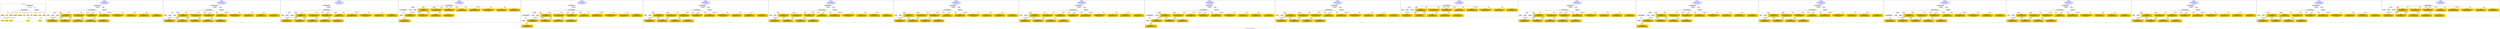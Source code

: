 digraph n0 {
fontcolor="blue"
remincross="true"
label="s25-s-oakland-museum-paintings.json"
subgraph cluster_0 {
label="1-correct model"
n2[style="filled",color="white",fillcolor="lightgray",label="CulturalHeritageObject1"];
n3[shape="plaintext",style="filled",fillcolor="gold",label="Date_made"];
n4[style="filled",color="white",fillcolor="lightgray",label="Person1"];
n5[shape="plaintext",style="filled",fillcolor="gold",label="Inscription"];
n6[shape="plaintext",style="filled",fillcolor="gold",label="Dimensions"];
n7[shape="plaintext",style="filled",fillcolor="gold",label="Subtype_of_Art"];
n8[shape="plaintext",style="filled",fillcolor="gold",label="Credit"];
n9[style="filled",color="white",fillcolor="lightgray",label="Concept1"];
n10[shape="plaintext",style="filled",fillcolor="gold",label="Title"];
n11[shape="plaintext",style="filled",fillcolor="gold",label="Accession_id"];
n12[style="filled",color="white",fillcolor="lightgray",label="Concept2"];
n13[shape="plaintext",style="filled",fillcolor="gold",label="birthDate"];
n14[shape="plaintext",style="filled",fillcolor="gold",label="deathDate"];
n15[shape="plaintext",style="filled",fillcolor="gold",label="ArtistName"];
n16[style="filled",color="white",fillcolor="lightgray",label="EuropeanaAggregation1"];
n17[style="filled",color="white",fillcolor="lightgray",label="WebResource1"];
n18[shape="plaintext",style="filled",fillcolor="gold",label="Pic_URL"];
n19[shape="plaintext",style="filled",fillcolor="gold",label="Keywords"];
n20[shape="plaintext",style="filled",fillcolor="gold",label="Type_of_Art"];
}
subgraph cluster_1 {
label="candidate 0\nlink coherence:1.0\nnode coherence:1.0\nconfidence:0.5293511528093829\nmapping score:0.6123478201672302\ncost:17.99987\n-precision:0.89-recall:0.89"
n22[style="filled",color="white",fillcolor="lightgray",label="CulturalHeritageObject1"];
n23[style="filled",color="white",fillcolor="lightgray",label="Person1"];
n24[style="filled",color="white",fillcolor="lightgray",label="Concept1"];
n25[style="filled",color="white",fillcolor="lightgray",label="Concept2"];
n26[style="filled",color="white",fillcolor="lightgray",label="EuropeanaAggregation1"];
n27[style="filled",color="white",fillcolor="lightgray",label="WebResource1"];
n28[shape="plaintext",style="filled",fillcolor="gold",label="ArtistName\n[Person,nameOfThePerson,0.401]\n[CulturalHeritageObject,provenance,0.223]\n[Document,classLink,0.21]\n[CulturalHeritageObject,title,0.165]"];
n29[shape="plaintext",style="filled",fillcolor="gold",label="Pic_URL\n[WebResource,classLink,0.659]\n[Document,classLink,0.33]\n[CulturalHeritageObject,description,0.008]\n[Person,nameOfThePerson,0.003]"];
n30[shape="plaintext",style="filled",fillcolor="gold",label="Date_made\n[CulturalHeritageObject,created,0.515]\n[Person,dateOfDeath,0.269]\n[Person,dateOfBirth,0.154]\n[CulturalHeritageObject,provenance,0.062]"];
n31[shape="plaintext",style="filled",fillcolor="gold",label="Keywords\n[Concept,prefLabel,0.446]\n[Document,classLink,0.212]\n[CulturalHeritageObject,description,0.211]\n[CulturalHeritageObject,provenance,0.13]"];
n32[shape="plaintext",style="filled",fillcolor="gold",label="deathDate\n[CulturalHeritageObject,created,0.468]\n[Person,dateOfDeath,0.355]\n[CulturalHeritageObject,provenance,0.111]\n[Person,dateOfBirth,0.066]"];
n33[shape="plaintext",style="filled",fillcolor="gold",label="Type_of_Art\n[Concept,prefLabel,0.622]\n[CulturalHeritageObject,description,0.186]\n[CulturalHeritageObject,created,0.1]\n[Person,nameOfThePerson,0.092]"];
n34[shape="plaintext",style="filled",fillcolor="gold",label="Credit\n[CulturalHeritageObject,provenance,0.823]\n[CulturalHeritageObject,description,0.076]\n[Document,classLink,0.06]\n[CulturalHeritageObject,title,0.041]"];
n35[shape="plaintext",style="filled",fillcolor="gold",label="Inscription\n[CulturalHeritageObject,provenance,0.434]\n[CulturalHeritageObject,description,0.222]\n[Person,dateOfDeath,0.174]\n[WebResource,classLink,0.169]"];
n36[shape="plaintext",style="filled",fillcolor="gold",label="Dimensions\n[CulturalHeritageObject,extent,0.896]\n[Person,nameOfThePerson,0.047]\n[CulturalHeritageObject,description,0.047]\n[CulturalHeritageObject,rightsHolder,0.01]"];
n37[shape="plaintext",style="filled",fillcolor="gold",label="Accession_id\n[CulturalHeritageObject,extent,0.454]\n[CulturalHeritageObject,accessionNumber,0.305]\n[WebResource,classLink,0.126]\n[Person,dateOfDeath,0.115]"];
n38[shape="plaintext",style="filled",fillcolor="gold",label="birthDate\n[Person,dateOfBirth,0.387]\n[CulturalHeritageObject,created,0.301]\n[Person,dateOfDeath,0.266]\n[CulturalHeritageObject,provenance,0.046]"];
n39[shape="plaintext",style="filled",fillcolor="gold",label="Title\n[CulturalHeritageObject,title,0.426]\n[Document,classLink,0.237]\n[CulturalHeritageObject,description,0.194]\n[WebResource,classLink,0.143]"];
n40[shape="plaintext",style="filled",fillcolor="gold",label="Subtype_of_Art\n[CulturalHeritageObject,medium,0.824]\n[Concept,prefLabel,0.131]\n[CulturalHeritageObject,description,0.039]\n[CulturalHeritageObject,extent,0.006]"];
}
subgraph cluster_2 {
label="candidate 1\nlink coherence:1.0\nnode coherence:1.0\nconfidence:0.5293511528093829\nmapping score:0.6123478201672302\ncost:17.99992\n-precision:0.83-recall:0.83"
n42[style="filled",color="white",fillcolor="lightgray",label="CulturalHeritageObject1"];
n43[style="filled",color="white",fillcolor="lightgray",label="Person2"];
n44[style="filled",color="white",fillcolor="lightgray",label="Concept1"];
n45[style="filled",color="white",fillcolor="lightgray",label="Concept2"];
n46[style="filled",color="white",fillcolor="lightgray",label="EuropeanaAggregation1"];
n47[style="filled",color="white",fillcolor="lightgray",label="WebResource1"];
n48[shape="plaintext",style="filled",fillcolor="gold",label="Pic_URL\n[WebResource,classLink,0.659]\n[Document,classLink,0.33]\n[CulturalHeritageObject,description,0.008]\n[Person,nameOfThePerson,0.003]"];
n49[shape="plaintext",style="filled",fillcolor="gold",label="deathDate\n[CulturalHeritageObject,created,0.468]\n[Person,dateOfDeath,0.355]\n[CulturalHeritageObject,provenance,0.111]\n[Person,dateOfBirth,0.066]"];
n50[shape="plaintext",style="filled",fillcolor="gold",label="birthDate\n[Person,dateOfBirth,0.387]\n[CulturalHeritageObject,created,0.301]\n[Person,dateOfDeath,0.266]\n[CulturalHeritageObject,provenance,0.046]"];
n51[shape="plaintext",style="filled",fillcolor="gold",label="Date_made\n[CulturalHeritageObject,created,0.515]\n[Person,dateOfDeath,0.269]\n[Person,dateOfBirth,0.154]\n[CulturalHeritageObject,provenance,0.062]"];
n52[shape="plaintext",style="filled",fillcolor="gold",label="Keywords\n[Concept,prefLabel,0.446]\n[Document,classLink,0.212]\n[CulturalHeritageObject,description,0.211]\n[CulturalHeritageObject,provenance,0.13]"];
n53[shape="plaintext",style="filled",fillcolor="gold",label="Type_of_Art\n[Concept,prefLabel,0.622]\n[CulturalHeritageObject,description,0.186]\n[CulturalHeritageObject,created,0.1]\n[Person,nameOfThePerson,0.092]"];
n54[shape="plaintext",style="filled",fillcolor="gold",label="ArtistName\n[Person,nameOfThePerson,0.401]\n[CulturalHeritageObject,provenance,0.223]\n[Document,classLink,0.21]\n[CulturalHeritageObject,title,0.165]"];
n55[shape="plaintext",style="filled",fillcolor="gold",label="Credit\n[CulturalHeritageObject,provenance,0.823]\n[CulturalHeritageObject,description,0.076]\n[Document,classLink,0.06]\n[CulturalHeritageObject,title,0.041]"];
n56[shape="plaintext",style="filled",fillcolor="gold",label="Inscription\n[CulturalHeritageObject,provenance,0.434]\n[CulturalHeritageObject,description,0.222]\n[Person,dateOfDeath,0.174]\n[WebResource,classLink,0.169]"];
n57[shape="plaintext",style="filled",fillcolor="gold",label="Dimensions\n[CulturalHeritageObject,extent,0.896]\n[Person,nameOfThePerson,0.047]\n[CulturalHeritageObject,description,0.047]\n[CulturalHeritageObject,rightsHolder,0.01]"];
n58[shape="plaintext",style="filled",fillcolor="gold",label="Accession_id\n[CulturalHeritageObject,extent,0.454]\n[CulturalHeritageObject,accessionNumber,0.305]\n[WebResource,classLink,0.126]\n[Person,dateOfDeath,0.115]"];
n59[shape="plaintext",style="filled",fillcolor="gold",label="Title\n[CulturalHeritageObject,title,0.426]\n[Document,classLink,0.237]\n[CulturalHeritageObject,description,0.194]\n[WebResource,classLink,0.143]"];
n60[shape="plaintext",style="filled",fillcolor="gold",label="Subtype_of_Art\n[CulturalHeritageObject,medium,0.824]\n[Concept,prefLabel,0.131]\n[CulturalHeritageObject,description,0.039]\n[CulturalHeritageObject,extent,0.006]"];
}
subgraph cluster_3 {
label="candidate 10\nlink coherence:1.0\nnode coherence:1.0\nconfidence:0.5022755783833177\nmapping score:0.616143141512388\ncost:16.99991\n-precision:0.71-recall:0.67"
n62[style="filled",color="white",fillcolor="lightgray",label="CulturalHeritageObject1"];
n63[style="filled",color="white",fillcolor="lightgray",label="Person1"];
n64[style="filled",color="white",fillcolor="lightgray",label="Concept1"];
n65[style="filled",color="white",fillcolor="lightgray",label="Document1"];
n66[style="filled",color="white",fillcolor="lightgray",label="EuropeanaAggregation1"];
n67[shape="plaintext",style="filled",fillcolor="gold",label="ArtistName\n[Person,nameOfThePerson,0.401]\n[CulturalHeritageObject,provenance,0.223]\n[Document,classLink,0.21]\n[CulturalHeritageObject,title,0.165]"];
n68[shape="plaintext",style="filled",fillcolor="gold",label="Date_made\n[CulturalHeritageObject,created,0.515]\n[Person,dateOfDeath,0.269]\n[Person,dateOfBirth,0.154]\n[CulturalHeritageObject,provenance,0.062]"];
n69[shape="plaintext",style="filled",fillcolor="gold",label="Type_of_Art\n[Concept,prefLabel,0.622]\n[CulturalHeritageObject,description,0.186]\n[CulturalHeritageObject,created,0.1]\n[Person,nameOfThePerson,0.092]"];
n70[shape="plaintext",style="filled",fillcolor="gold",label="Pic_URL\n[WebResource,classLink,0.659]\n[Document,classLink,0.33]\n[CulturalHeritageObject,description,0.008]\n[Person,nameOfThePerson,0.003]"];
n71[shape="plaintext",style="filled",fillcolor="gold",label="deathDate\n[CulturalHeritageObject,created,0.468]\n[Person,dateOfDeath,0.355]\n[CulturalHeritageObject,provenance,0.111]\n[Person,dateOfBirth,0.066]"];
n72[shape="plaintext",style="filled",fillcolor="gold",label="Credit\n[CulturalHeritageObject,provenance,0.823]\n[CulturalHeritageObject,description,0.076]\n[Document,classLink,0.06]\n[CulturalHeritageObject,title,0.041]"];
n73[shape="plaintext",style="filled",fillcolor="gold",label="Inscription\n[CulturalHeritageObject,provenance,0.434]\n[CulturalHeritageObject,description,0.222]\n[Person,dateOfDeath,0.174]\n[WebResource,classLink,0.169]"];
n74[shape="plaintext",style="filled",fillcolor="gold",label="Keywords\n[Concept,prefLabel,0.446]\n[Document,classLink,0.212]\n[CulturalHeritageObject,description,0.211]\n[CulturalHeritageObject,provenance,0.13]"];
n75[shape="plaintext",style="filled",fillcolor="gold",label="Dimensions\n[CulturalHeritageObject,extent,0.896]\n[Person,nameOfThePerson,0.047]\n[CulturalHeritageObject,description,0.047]\n[CulturalHeritageObject,rightsHolder,0.01]"];
n76[shape="plaintext",style="filled",fillcolor="gold",label="Accession_id\n[CulturalHeritageObject,extent,0.454]\n[CulturalHeritageObject,accessionNumber,0.305]\n[WebResource,classLink,0.126]\n[Person,dateOfDeath,0.115]"];
n77[shape="plaintext",style="filled",fillcolor="gold",label="birthDate\n[Person,dateOfBirth,0.387]\n[CulturalHeritageObject,created,0.301]\n[Person,dateOfDeath,0.266]\n[CulturalHeritageObject,provenance,0.046]"];
n78[shape="plaintext",style="filled",fillcolor="gold",label="Title\n[CulturalHeritageObject,title,0.426]\n[Document,classLink,0.237]\n[CulturalHeritageObject,description,0.194]\n[WebResource,classLink,0.143]"];
n79[shape="plaintext",style="filled",fillcolor="gold",label="Subtype_of_Art\n[CulturalHeritageObject,medium,0.824]\n[Concept,prefLabel,0.131]\n[CulturalHeritageObject,description,0.039]\n[CulturalHeritageObject,extent,0.006]"];
}
subgraph cluster_4 {
label="candidate 11\nlink coherence:1.0\nnode coherence:1.0\nconfidence:0.5022755783833177\nmapping score:0.616143141512388\ncost:16.99993\n-precision:0.65-recall:0.61"
n81[style="filled",color="white",fillcolor="lightgray",label="CulturalHeritageObject1"];
n82[style="filled",color="white",fillcolor="lightgray",label="CulturalHeritageObject2"];
n83[style="filled",color="white",fillcolor="lightgray",label="Person1"];
n84[style="filled",color="white",fillcolor="lightgray",label="Concept1"];
n85[style="filled",color="white",fillcolor="lightgray",label="Document2"];
n86[shape="plaintext",style="filled",fillcolor="gold",label="ArtistName\n[Person,nameOfThePerson,0.401]\n[CulturalHeritageObject,provenance,0.223]\n[Document,classLink,0.21]\n[CulturalHeritageObject,title,0.165]"];
n87[shape="plaintext",style="filled",fillcolor="gold",label="Date_made\n[CulturalHeritageObject,created,0.515]\n[Person,dateOfDeath,0.269]\n[Person,dateOfBirth,0.154]\n[CulturalHeritageObject,provenance,0.062]"];
n88[shape="plaintext",style="filled",fillcolor="gold",label="Type_of_Art\n[Concept,prefLabel,0.622]\n[CulturalHeritageObject,description,0.186]\n[CulturalHeritageObject,created,0.1]\n[Person,nameOfThePerson,0.092]"];
n89[shape="plaintext",style="filled",fillcolor="gold",label="Pic_URL\n[WebResource,classLink,0.659]\n[Document,classLink,0.33]\n[CulturalHeritageObject,description,0.008]\n[Person,nameOfThePerson,0.003]"];
n90[shape="plaintext",style="filled",fillcolor="gold",label="deathDate\n[CulturalHeritageObject,created,0.468]\n[Person,dateOfDeath,0.355]\n[CulturalHeritageObject,provenance,0.111]\n[Person,dateOfBirth,0.066]"];
n91[shape="plaintext",style="filled",fillcolor="gold",label="Credit\n[CulturalHeritageObject,provenance,0.823]\n[CulturalHeritageObject,description,0.076]\n[Document,classLink,0.06]\n[CulturalHeritageObject,title,0.041]"];
n92[shape="plaintext",style="filled",fillcolor="gold",label="Inscription\n[CulturalHeritageObject,provenance,0.434]\n[CulturalHeritageObject,description,0.222]\n[Person,dateOfDeath,0.174]\n[WebResource,classLink,0.169]"];
n93[shape="plaintext",style="filled",fillcolor="gold",label="Keywords\n[Concept,prefLabel,0.446]\n[Document,classLink,0.212]\n[CulturalHeritageObject,description,0.211]\n[CulturalHeritageObject,provenance,0.13]"];
n94[shape="plaintext",style="filled",fillcolor="gold",label="Dimensions\n[CulturalHeritageObject,extent,0.896]\n[Person,nameOfThePerson,0.047]\n[CulturalHeritageObject,description,0.047]\n[CulturalHeritageObject,rightsHolder,0.01]"];
n95[shape="plaintext",style="filled",fillcolor="gold",label="Accession_id\n[CulturalHeritageObject,extent,0.454]\n[CulturalHeritageObject,accessionNumber,0.305]\n[WebResource,classLink,0.126]\n[Person,dateOfDeath,0.115]"];
n96[shape="plaintext",style="filled",fillcolor="gold",label="birthDate\n[Person,dateOfBirth,0.387]\n[CulturalHeritageObject,created,0.301]\n[Person,dateOfDeath,0.266]\n[CulturalHeritageObject,provenance,0.046]"];
n97[shape="plaintext",style="filled",fillcolor="gold",label="Title\n[CulturalHeritageObject,title,0.426]\n[Document,classLink,0.237]\n[CulturalHeritageObject,description,0.194]\n[WebResource,classLink,0.143]"];
n98[shape="plaintext",style="filled",fillcolor="gold",label="Subtype_of_Art\n[CulturalHeritageObject,medium,0.824]\n[Concept,prefLabel,0.131]\n[CulturalHeritageObject,description,0.039]\n[CulturalHeritageObject,extent,0.006]"];
}
subgraph cluster_5 {
label="candidate 12\nlink coherence:1.0\nnode coherence:1.0\nconfidence:0.5022755783833177\nmapping score:0.616143141512388\ncost:17.9999\n-precision:0.67-recall:0.67"
n100[style="filled",color="white",fillcolor="lightgray",label="CulturalHeritageObject1"];
n101[style="filled",color="white",fillcolor="lightgray",label="CulturalHeritageObject2"];
n102[style="filled",color="white",fillcolor="lightgray",label="Person1"];
n103[style="filled",color="white",fillcolor="lightgray",label="Concept1"];
n104[style="filled",color="white",fillcolor="lightgray",label="Document2"];
n105[style="filled",color="white",fillcolor="lightgray",label="EuropeanaAggregation1"];
n106[shape="plaintext",style="filled",fillcolor="gold",label="ArtistName\n[Person,nameOfThePerson,0.401]\n[CulturalHeritageObject,provenance,0.223]\n[Document,classLink,0.21]\n[CulturalHeritageObject,title,0.165]"];
n107[shape="plaintext",style="filled",fillcolor="gold",label="Date_made\n[CulturalHeritageObject,created,0.515]\n[Person,dateOfDeath,0.269]\n[Person,dateOfBirth,0.154]\n[CulturalHeritageObject,provenance,0.062]"];
n108[shape="plaintext",style="filled",fillcolor="gold",label="Type_of_Art\n[Concept,prefLabel,0.622]\n[CulturalHeritageObject,description,0.186]\n[CulturalHeritageObject,created,0.1]\n[Person,nameOfThePerson,0.092]"];
n109[shape="plaintext",style="filled",fillcolor="gold",label="Pic_URL\n[WebResource,classLink,0.659]\n[Document,classLink,0.33]\n[CulturalHeritageObject,description,0.008]\n[Person,nameOfThePerson,0.003]"];
n110[shape="plaintext",style="filled",fillcolor="gold",label="deathDate\n[CulturalHeritageObject,created,0.468]\n[Person,dateOfDeath,0.355]\n[CulturalHeritageObject,provenance,0.111]\n[Person,dateOfBirth,0.066]"];
n111[shape="plaintext",style="filled",fillcolor="gold",label="Credit\n[CulturalHeritageObject,provenance,0.823]\n[CulturalHeritageObject,description,0.076]\n[Document,classLink,0.06]\n[CulturalHeritageObject,title,0.041]"];
n112[shape="plaintext",style="filled",fillcolor="gold",label="Inscription\n[CulturalHeritageObject,provenance,0.434]\n[CulturalHeritageObject,description,0.222]\n[Person,dateOfDeath,0.174]\n[WebResource,classLink,0.169]"];
n113[shape="plaintext",style="filled",fillcolor="gold",label="Keywords\n[Concept,prefLabel,0.446]\n[Document,classLink,0.212]\n[CulturalHeritageObject,description,0.211]\n[CulturalHeritageObject,provenance,0.13]"];
n114[shape="plaintext",style="filled",fillcolor="gold",label="Dimensions\n[CulturalHeritageObject,extent,0.896]\n[Person,nameOfThePerson,0.047]\n[CulturalHeritageObject,description,0.047]\n[CulturalHeritageObject,rightsHolder,0.01]"];
n115[shape="plaintext",style="filled",fillcolor="gold",label="Accession_id\n[CulturalHeritageObject,extent,0.454]\n[CulturalHeritageObject,accessionNumber,0.305]\n[WebResource,classLink,0.126]\n[Person,dateOfDeath,0.115]"];
n116[shape="plaintext",style="filled",fillcolor="gold",label="birthDate\n[Person,dateOfBirth,0.387]\n[CulturalHeritageObject,created,0.301]\n[Person,dateOfDeath,0.266]\n[CulturalHeritageObject,provenance,0.046]"];
n117[shape="plaintext",style="filled",fillcolor="gold",label="Title\n[CulturalHeritageObject,title,0.426]\n[Document,classLink,0.237]\n[CulturalHeritageObject,description,0.194]\n[WebResource,classLink,0.143]"];
n118[shape="plaintext",style="filled",fillcolor="gold",label="Subtype_of_Art\n[CulturalHeritageObject,medium,0.824]\n[Concept,prefLabel,0.131]\n[CulturalHeritageObject,description,0.039]\n[CulturalHeritageObject,extent,0.006]"];
}
subgraph cluster_6 {
label="candidate 13\nlink coherence:1.0\nnode coherence:1.0\nconfidence:0.5018255111834077\nmapping score:0.615993119112418\ncost:16.99988\n-precision:0.76-recall:0.72"
n120[style="filled",color="white",fillcolor="lightgray",label="CulturalHeritageObject1"];
n121[style="filled",color="white",fillcolor="lightgray",label="Person1"];
n122[style="filled",color="white",fillcolor="lightgray",label="Concept1"];
n123[style="filled",color="white",fillcolor="lightgray",label="EuropeanaAggregation1"];
n124[style="filled",color="white",fillcolor="lightgray",label="WebResource1"];
n125[shape="plaintext",style="filled",fillcolor="gold",label="ArtistName\n[Person,nameOfThePerson,0.401]\n[CulturalHeritageObject,provenance,0.223]\n[Document,classLink,0.21]\n[CulturalHeritageObject,title,0.165]"];
n126[shape="plaintext",style="filled",fillcolor="gold",label="Pic_URL\n[WebResource,classLink,0.659]\n[Document,classLink,0.33]\n[CulturalHeritageObject,description,0.008]\n[Person,nameOfThePerson,0.003]"];
n127[shape="plaintext",style="filled",fillcolor="gold",label="deathDate\n[CulturalHeritageObject,created,0.468]\n[Person,dateOfDeath,0.355]\n[CulturalHeritageObject,provenance,0.111]\n[Person,dateOfBirth,0.066]"];
n128[shape="plaintext",style="filled",fillcolor="gold",label="Keywords\n[Concept,prefLabel,0.446]\n[Document,classLink,0.212]\n[CulturalHeritageObject,description,0.211]\n[CulturalHeritageObject,provenance,0.13]"];
n129[shape="plaintext",style="filled",fillcolor="gold",label="Credit\n[CulturalHeritageObject,provenance,0.823]\n[CulturalHeritageObject,description,0.076]\n[Document,classLink,0.06]\n[CulturalHeritageObject,title,0.041]"];
n130[shape="plaintext",style="filled",fillcolor="gold",label="Date_made\n[CulturalHeritageObject,created,0.515]\n[Person,dateOfDeath,0.269]\n[Person,dateOfBirth,0.154]\n[CulturalHeritageObject,provenance,0.062]"];
n131[shape="plaintext",style="filled",fillcolor="gold",label="Type_of_Art\n[Concept,prefLabel,0.622]\n[CulturalHeritageObject,description,0.186]\n[CulturalHeritageObject,created,0.1]\n[Person,nameOfThePerson,0.092]"];
n132[shape="plaintext",style="filled",fillcolor="gold",label="Inscription\n[CulturalHeritageObject,provenance,0.434]\n[CulturalHeritageObject,description,0.222]\n[Person,dateOfDeath,0.174]\n[WebResource,classLink,0.169]"];
n133[shape="plaintext",style="filled",fillcolor="gold",label="Dimensions\n[CulturalHeritageObject,extent,0.896]\n[Person,nameOfThePerson,0.047]\n[CulturalHeritageObject,description,0.047]\n[CulturalHeritageObject,rightsHolder,0.01]"];
n134[shape="plaintext",style="filled",fillcolor="gold",label="Accession_id\n[CulturalHeritageObject,extent,0.454]\n[CulturalHeritageObject,accessionNumber,0.305]\n[WebResource,classLink,0.126]\n[Person,dateOfDeath,0.115]"];
n135[shape="plaintext",style="filled",fillcolor="gold",label="birthDate\n[Person,dateOfBirth,0.387]\n[CulturalHeritageObject,created,0.301]\n[Person,dateOfDeath,0.266]\n[CulturalHeritageObject,provenance,0.046]"];
n136[shape="plaintext",style="filled",fillcolor="gold",label="Title\n[CulturalHeritageObject,title,0.426]\n[Document,classLink,0.237]\n[CulturalHeritageObject,description,0.194]\n[WebResource,classLink,0.143]"];
n137[shape="plaintext",style="filled",fillcolor="gold",label="Subtype_of_Art\n[CulturalHeritageObject,medium,0.824]\n[Concept,prefLabel,0.131]\n[CulturalHeritageObject,description,0.039]\n[CulturalHeritageObject,extent,0.006]"];
}
subgraph cluster_7 {
label="candidate 14\nlink coherence:1.0\nnode coherence:1.0\nconfidence:0.4991095027875148\nmapping score:0.6150877829804536\ncost:16.99988\n-precision:0.65-recall:0.61"
n139[style="filled",color="white",fillcolor="lightgray",label="CulturalHeritageObject1"];
n140[style="filled",color="white",fillcolor="lightgray",label="Person1"];
n141[style="filled",color="white",fillcolor="lightgray",label="Concept1"];
n142[style="filled",color="white",fillcolor="lightgray",label="EuropeanaAggregation1"];
n143[style="filled",color="white",fillcolor="lightgray",label="WebResource1"];
n144[shape="plaintext",style="filled",fillcolor="gold",label="ArtistName\n[Person,nameOfThePerson,0.401]\n[CulturalHeritageObject,provenance,0.223]\n[Document,classLink,0.21]\n[CulturalHeritageObject,title,0.165]"];
n145[shape="plaintext",style="filled",fillcolor="gold",label="Pic_URL\n[WebResource,classLink,0.659]\n[Document,classLink,0.33]\n[CulturalHeritageObject,description,0.008]\n[Person,nameOfThePerson,0.003]"];
n146[shape="plaintext",style="filled",fillcolor="gold",label="deathDate\n[CulturalHeritageObject,created,0.468]\n[Person,dateOfDeath,0.355]\n[CulturalHeritageObject,provenance,0.111]\n[Person,dateOfBirth,0.066]"];
n147[shape="plaintext",style="filled",fillcolor="gold",label="Type_of_Art\n[Concept,prefLabel,0.622]\n[CulturalHeritageObject,description,0.186]\n[CulturalHeritageObject,created,0.1]\n[Person,nameOfThePerson,0.092]"];
n148[shape="plaintext",style="filled",fillcolor="gold",label="Credit\n[CulturalHeritageObject,provenance,0.823]\n[CulturalHeritageObject,description,0.076]\n[Document,classLink,0.06]\n[CulturalHeritageObject,title,0.041]"];
n149[shape="plaintext",style="filled",fillcolor="gold",label="birthDate\n[Person,dateOfBirth,0.387]\n[CulturalHeritageObject,created,0.301]\n[Person,dateOfDeath,0.266]\n[CulturalHeritageObject,provenance,0.046]"];
n150[shape="plaintext",style="filled",fillcolor="gold",label="Inscription\n[CulturalHeritageObject,provenance,0.434]\n[CulturalHeritageObject,description,0.222]\n[Person,dateOfDeath,0.174]\n[WebResource,classLink,0.169]"];
n151[shape="plaintext",style="filled",fillcolor="gold",label="Keywords\n[Concept,prefLabel,0.446]\n[Document,classLink,0.212]\n[CulturalHeritageObject,description,0.211]\n[CulturalHeritageObject,provenance,0.13]"];
n152[shape="plaintext",style="filled",fillcolor="gold",label="Dimensions\n[CulturalHeritageObject,extent,0.896]\n[Person,nameOfThePerson,0.047]\n[CulturalHeritageObject,description,0.047]\n[CulturalHeritageObject,rightsHolder,0.01]"];
n153[shape="plaintext",style="filled",fillcolor="gold",label="Accession_id\n[CulturalHeritageObject,extent,0.454]\n[CulturalHeritageObject,accessionNumber,0.305]\n[WebResource,classLink,0.126]\n[Person,dateOfDeath,0.115]"];
n154[shape="plaintext",style="filled",fillcolor="gold",label="Date_made\n[CulturalHeritageObject,created,0.515]\n[Person,dateOfDeath,0.269]\n[Person,dateOfBirth,0.154]\n[CulturalHeritageObject,provenance,0.062]"];
n155[shape="plaintext",style="filled",fillcolor="gold",label="Title\n[CulturalHeritageObject,title,0.426]\n[Document,classLink,0.237]\n[CulturalHeritageObject,description,0.194]\n[WebResource,classLink,0.143]"];
n156[shape="plaintext",style="filled",fillcolor="gold",label="Subtype_of_Art\n[CulturalHeritageObject,medium,0.824]\n[Concept,prefLabel,0.131]\n[CulturalHeritageObject,description,0.039]\n[CulturalHeritageObject,extent,0.006]"];
}
subgraph cluster_8 {
label="candidate 15\nlink coherence:1.0\nnode coherence:1.0\nconfidence:0.4960081417427325\nmapping score:0.6140539959655262\ncost:16.99988\n-precision:0.71-recall:0.67"
n158[style="filled",color="white",fillcolor="lightgray",label="CulturalHeritageObject1"];
n159[style="filled",color="white",fillcolor="lightgray",label="Person1"];
n160[style="filled",color="white",fillcolor="lightgray",label="Concept1"];
n161[style="filled",color="white",fillcolor="lightgray",label="EuropeanaAggregation1"];
n162[style="filled",color="white",fillcolor="lightgray",label="WebResource1"];
n163[shape="plaintext",style="filled",fillcolor="gold",label="ArtistName\n[Person,nameOfThePerson,0.401]\n[CulturalHeritageObject,provenance,0.223]\n[Document,classLink,0.21]\n[CulturalHeritageObject,title,0.165]"];
n164[shape="plaintext",style="filled",fillcolor="gold",label="Pic_URL\n[WebResource,classLink,0.659]\n[Document,classLink,0.33]\n[CulturalHeritageObject,description,0.008]\n[Person,nameOfThePerson,0.003]"];
n165[shape="plaintext",style="filled",fillcolor="gold",label="Date_made\n[CulturalHeritageObject,created,0.515]\n[Person,dateOfDeath,0.269]\n[Person,dateOfBirth,0.154]\n[CulturalHeritageObject,provenance,0.062]"];
n166[shape="plaintext",style="filled",fillcolor="gold",label="Type_of_Art\n[Concept,prefLabel,0.622]\n[CulturalHeritageObject,description,0.186]\n[CulturalHeritageObject,created,0.1]\n[Person,nameOfThePerson,0.092]"];
n167[shape="plaintext",style="filled",fillcolor="gold",label="Credit\n[CulturalHeritageObject,provenance,0.823]\n[CulturalHeritageObject,description,0.076]\n[Document,classLink,0.06]\n[CulturalHeritageObject,title,0.041]"];
n168[shape="plaintext",style="filled",fillcolor="gold",label="birthDate\n[Person,dateOfBirth,0.387]\n[CulturalHeritageObject,created,0.301]\n[Person,dateOfDeath,0.266]\n[CulturalHeritageObject,provenance,0.046]"];
n169[shape="plaintext",style="filled",fillcolor="gold",label="Inscription\n[CulturalHeritageObject,provenance,0.434]\n[CulturalHeritageObject,description,0.222]\n[Person,dateOfDeath,0.174]\n[WebResource,classLink,0.169]"];
n170[shape="plaintext",style="filled",fillcolor="gold",label="Keywords\n[Concept,prefLabel,0.446]\n[Document,classLink,0.212]\n[CulturalHeritageObject,description,0.211]\n[CulturalHeritageObject,provenance,0.13]"];
n171[shape="plaintext",style="filled",fillcolor="gold",label="Dimensions\n[CulturalHeritageObject,extent,0.896]\n[Person,nameOfThePerson,0.047]\n[CulturalHeritageObject,description,0.047]\n[CulturalHeritageObject,rightsHolder,0.01]"];
n172[shape="plaintext",style="filled",fillcolor="gold",label="Accession_id\n[CulturalHeritageObject,extent,0.454]\n[CulturalHeritageObject,accessionNumber,0.305]\n[WebResource,classLink,0.126]\n[Person,dateOfDeath,0.115]"];
n173[shape="plaintext",style="filled",fillcolor="gold",label="deathDate\n[CulturalHeritageObject,created,0.468]\n[Person,dateOfDeath,0.355]\n[CulturalHeritageObject,provenance,0.111]\n[Person,dateOfBirth,0.066]"];
n174[shape="plaintext",style="filled",fillcolor="gold",label="Title\n[CulturalHeritageObject,title,0.426]\n[Document,classLink,0.237]\n[CulturalHeritageObject,description,0.194]\n[WebResource,classLink,0.143]"];
n175[shape="plaintext",style="filled",fillcolor="gold",label="Subtype_of_Art\n[CulturalHeritageObject,medium,0.824]\n[Concept,prefLabel,0.131]\n[CulturalHeritageObject,description,0.039]\n[CulturalHeritageObject,extent,0.006]"];
}
subgraph cluster_9 {
label="candidate 16\nlink coherence:1.0\nnode coherence:1.0\nconfidence:0.49401965943089\nmapping score:0.6133911685282455\ncost:16.99989\n-precision:0.76-recall:0.72"
n177[style="filled",color="white",fillcolor="lightgray",label="CulturalHeritageObject1"];
n178[style="filled",color="white",fillcolor="lightgray",label="Person1"];
n179[style="filled",color="white",fillcolor="lightgray",label="Document1"];
n180[style="filled",color="white",fillcolor="lightgray",label="EuropeanaAggregation1"];
n181[style="filled",color="white",fillcolor="lightgray",label="WebResource1"];
n182[shape="plaintext",style="filled",fillcolor="gold",label="ArtistName\n[Person,nameOfThePerson,0.401]\n[CulturalHeritageObject,provenance,0.223]\n[Document,classLink,0.21]\n[CulturalHeritageObject,title,0.165]"];
n183[shape="plaintext",style="filled",fillcolor="gold",label="Pic_URL\n[WebResource,classLink,0.659]\n[Document,classLink,0.33]\n[CulturalHeritageObject,description,0.008]\n[Person,nameOfThePerson,0.003]"];
n184[shape="plaintext",style="filled",fillcolor="gold",label="Date_made\n[CulturalHeritageObject,created,0.515]\n[Person,dateOfDeath,0.269]\n[Person,dateOfBirth,0.154]\n[CulturalHeritageObject,provenance,0.062]"];
n185[shape="plaintext",style="filled",fillcolor="gold",label="deathDate\n[CulturalHeritageObject,created,0.468]\n[Person,dateOfDeath,0.355]\n[CulturalHeritageObject,provenance,0.111]\n[Person,dateOfBirth,0.066]"];
n186[shape="plaintext",style="filled",fillcolor="gold",label="Credit\n[CulturalHeritageObject,provenance,0.823]\n[CulturalHeritageObject,description,0.076]\n[Document,classLink,0.06]\n[CulturalHeritageObject,title,0.041]"];
n187[shape="plaintext",style="filled",fillcolor="gold",label="Keywords\n[Concept,prefLabel,0.446]\n[Document,classLink,0.212]\n[CulturalHeritageObject,description,0.211]\n[CulturalHeritageObject,provenance,0.13]"];
n188[shape="plaintext",style="filled",fillcolor="gold",label="Type_of_Art\n[Concept,prefLabel,0.622]\n[CulturalHeritageObject,description,0.186]\n[CulturalHeritageObject,created,0.1]\n[Person,nameOfThePerson,0.092]"];
n189[shape="plaintext",style="filled",fillcolor="gold",label="Inscription\n[CulturalHeritageObject,provenance,0.434]\n[CulturalHeritageObject,description,0.222]\n[Person,dateOfDeath,0.174]\n[WebResource,classLink,0.169]"];
n190[shape="plaintext",style="filled",fillcolor="gold",label="Dimensions\n[CulturalHeritageObject,extent,0.896]\n[Person,nameOfThePerson,0.047]\n[CulturalHeritageObject,description,0.047]\n[CulturalHeritageObject,rightsHolder,0.01]"];
n191[shape="plaintext",style="filled",fillcolor="gold",label="Accession_id\n[CulturalHeritageObject,extent,0.454]\n[CulturalHeritageObject,accessionNumber,0.305]\n[WebResource,classLink,0.126]\n[Person,dateOfDeath,0.115]"];
n192[shape="plaintext",style="filled",fillcolor="gold",label="birthDate\n[Person,dateOfBirth,0.387]\n[CulturalHeritageObject,created,0.301]\n[Person,dateOfDeath,0.266]\n[CulturalHeritageObject,provenance,0.046]"];
n193[shape="plaintext",style="filled",fillcolor="gold",label="Title\n[CulturalHeritageObject,title,0.426]\n[Document,classLink,0.237]\n[CulturalHeritageObject,description,0.194]\n[WebResource,classLink,0.143]"];
n194[shape="plaintext",style="filled",fillcolor="gold",label="Subtype_of_Art\n[CulturalHeritageObject,medium,0.824]\n[Concept,prefLabel,0.131]\n[CulturalHeritageObject,description,0.039]\n[CulturalHeritageObject,extent,0.006]"];
}
subgraph cluster_10 {
label="candidate 17\nlink coherence:1.0\nnode coherence:1.0\nconfidence:0.49401965943089\nmapping score:0.6133911685282455\ncost:17.99988\n-precision:0.72-recall:0.72"
n196[style="filled",color="white",fillcolor="lightgray",label="CulturalHeritageObject1"];
n197[style="filled",color="white",fillcolor="lightgray",label="CulturalHeritageObject2"];
n198[style="filled",color="white",fillcolor="lightgray",label="Person1"];
n199[style="filled",color="white",fillcolor="lightgray",label="Document2"];
n200[style="filled",color="white",fillcolor="lightgray",label="EuropeanaAggregation1"];
n201[style="filled",color="white",fillcolor="lightgray",label="WebResource1"];
n202[shape="plaintext",style="filled",fillcolor="gold",label="ArtistName\n[Person,nameOfThePerson,0.401]\n[CulturalHeritageObject,provenance,0.223]\n[Document,classLink,0.21]\n[CulturalHeritageObject,title,0.165]"];
n203[shape="plaintext",style="filled",fillcolor="gold",label="Pic_URL\n[WebResource,classLink,0.659]\n[Document,classLink,0.33]\n[CulturalHeritageObject,description,0.008]\n[Person,nameOfThePerson,0.003]"];
n204[shape="plaintext",style="filled",fillcolor="gold",label="Date_made\n[CulturalHeritageObject,created,0.515]\n[Person,dateOfDeath,0.269]\n[Person,dateOfBirth,0.154]\n[CulturalHeritageObject,provenance,0.062]"];
n205[shape="plaintext",style="filled",fillcolor="gold",label="Keywords\n[Concept,prefLabel,0.446]\n[Document,classLink,0.212]\n[CulturalHeritageObject,description,0.211]\n[CulturalHeritageObject,provenance,0.13]"];
n206[shape="plaintext",style="filled",fillcolor="gold",label="deathDate\n[CulturalHeritageObject,created,0.468]\n[Person,dateOfDeath,0.355]\n[CulturalHeritageObject,provenance,0.111]\n[Person,dateOfBirth,0.066]"];
n207[shape="plaintext",style="filled",fillcolor="gold",label="Credit\n[CulturalHeritageObject,provenance,0.823]\n[CulturalHeritageObject,description,0.076]\n[Document,classLink,0.06]\n[CulturalHeritageObject,title,0.041]"];
n208[shape="plaintext",style="filled",fillcolor="gold",label="Type_of_Art\n[Concept,prefLabel,0.622]\n[CulturalHeritageObject,description,0.186]\n[CulturalHeritageObject,created,0.1]\n[Person,nameOfThePerson,0.092]"];
n209[shape="plaintext",style="filled",fillcolor="gold",label="Inscription\n[CulturalHeritageObject,provenance,0.434]\n[CulturalHeritageObject,description,0.222]\n[Person,dateOfDeath,0.174]\n[WebResource,classLink,0.169]"];
n210[shape="plaintext",style="filled",fillcolor="gold",label="Dimensions\n[CulturalHeritageObject,extent,0.896]\n[Person,nameOfThePerson,0.047]\n[CulturalHeritageObject,description,0.047]\n[CulturalHeritageObject,rightsHolder,0.01]"];
n211[shape="plaintext",style="filled",fillcolor="gold",label="Accession_id\n[CulturalHeritageObject,extent,0.454]\n[CulturalHeritageObject,accessionNumber,0.305]\n[WebResource,classLink,0.126]\n[Person,dateOfDeath,0.115]"];
n212[shape="plaintext",style="filled",fillcolor="gold",label="birthDate\n[Person,dateOfBirth,0.387]\n[CulturalHeritageObject,created,0.301]\n[Person,dateOfDeath,0.266]\n[CulturalHeritageObject,provenance,0.046]"];
n213[shape="plaintext",style="filled",fillcolor="gold",label="Title\n[CulturalHeritageObject,title,0.426]\n[Document,classLink,0.237]\n[CulturalHeritageObject,description,0.194]\n[WebResource,classLink,0.143]"];
n214[shape="plaintext",style="filled",fillcolor="gold",label="Subtype_of_Art\n[CulturalHeritageObject,medium,0.824]\n[Concept,prefLabel,0.131]\n[CulturalHeritageObject,description,0.039]\n[CulturalHeritageObject,extent,0.006]"];
}
subgraph cluster_11 {
label="candidate 18\nlink coherence:1.0\nnode coherence:1.0\nconfidence:0.49318627211376104\nmapping score:0.6131133727558691\ncost:16.99988\n-precision:0.71-recall:0.67"
n216[style="filled",color="white",fillcolor="lightgray",label="CulturalHeritageObject1"];
n217[style="filled",color="white",fillcolor="lightgray",label="Person1"];
n218[style="filled",color="white",fillcolor="lightgray",label="Concept1"];
n219[style="filled",color="white",fillcolor="lightgray",label="EuropeanaAggregation1"];
n220[style="filled",color="white",fillcolor="lightgray",label="WebResource1"];
n221[shape="plaintext",style="filled",fillcolor="gold",label="ArtistName\n[Person,nameOfThePerson,0.401]\n[CulturalHeritageObject,provenance,0.223]\n[Document,classLink,0.21]\n[CulturalHeritageObject,title,0.165]"];
n222[shape="plaintext",style="filled",fillcolor="gold",label="Pic_URL\n[WebResource,classLink,0.659]\n[Document,classLink,0.33]\n[CulturalHeritageObject,description,0.008]\n[Person,nameOfThePerson,0.003]"];
n223[shape="plaintext",style="filled",fillcolor="gold",label="birthDate\n[Person,dateOfBirth,0.387]\n[CulturalHeritageObject,created,0.301]\n[Person,dateOfDeath,0.266]\n[CulturalHeritageObject,provenance,0.046]"];
n224[shape="plaintext",style="filled",fillcolor="gold",label="Type_of_Art\n[Concept,prefLabel,0.622]\n[CulturalHeritageObject,description,0.186]\n[CulturalHeritageObject,created,0.1]\n[Person,nameOfThePerson,0.092]"];
n225[shape="plaintext",style="filled",fillcolor="gold",label="deathDate\n[CulturalHeritageObject,created,0.468]\n[Person,dateOfDeath,0.355]\n[CulturalHeritageObject,provenance,0.111]\n[Person,dateOfBirth,0.066]"];
n226[shape="plaintext",style="filled",fillcolor="gold",label="Credit\n[CulturalHeritageObject,provenance,0.823]\n[CulturalHeritageObject,description,0.076]\n[Document,classLink,0.06]\n[CulturalHeritageObject,title,0.041]"];
n227[shape="plaintext",style="filled",fillcolor="gold",label="Inscription\n[CulturalHeritageObject,provenance,0.434]\n[CulturalHeritageObject,description,0.222]\n[Person,dateOfDeath,0.174]\n[WebResource,classLink,0.169]"];
n228[shape="plaintext",style="filled",fillcolor="gold",label="Keywords\n[Concept,prefLabel,0.446]\n[Document,classLink,0.212]\n[CulturalHeritageObject,description,0.211]\n[CulturalHeritageObject,provenance,0.13]"];
n229[shape="plaintext",style="filled",fillcolor="gold",label="Dimensions\n[CulturalHeritageObject,extent,0.896]\n[Person,nameOfThePerson,0.047]\n[CulturalHeritageObject,description,0.047]\n[CulturalHeritageObject,rightsHolder,0.01]"];
n230[shape="plaintext",style="filled",fillcolor="gold",label="Accession_id\n[CulturalHeritageObject,extent,0.454]\n[CulturalHeritageObject,accessionNumber,0.305]\n[WebResource,classLink,0.126]\n[Person,dateOfDeath,0.115]"];
n231[shape="plaintext",style="filled",fillcolor="gold",label="Date_made\n[CulturalHeritageObject,created,0.515]\n[Person,dateOfDeath,0.269]\n[Person,dateOfBirth,0.154]\n[CulturalHeritageObject,provenance,0.062]"];
n232[shape="plaintext",style="filled",fillcolor="gold",label="Title\n[CulturalHeritageObject,title,0.426]\n[Document,classLink,0.237]\n[CulturalHeritageObject,description,0.194]\n[WebResource,classLink,0.143]"];
n233[shape="plaintext",style="filled",fillcolor="gold",label="Subtype_of_Art\n[CulturalHeritageObject,medium,0.824]\n[Concept,prefLabel,0.131]\n[CulturalHeritageObject,description,0.039]\n[CulturalHeritageObject,extent,0.006]"];
}
subgraph cluster_12 {
label="candidate 19\nlink coherence:1.0\nnode coherence:1.0\nconfidence:0.4920545588428474\nmapping score:0.6127361349988978\ncost:15.99994\n-precision:0.56-recall:0.5"
n235[style="filled",color="white",fillcolor="lightgray",label="CulturalHeritageObject1"];
n236[style="filled",color="white",fillcolor="lightgray",label="Person1"];
n237[style="filled",color="white",fillcolor="lightgray",label="Concept1"];
n238[style="filled",color="white",fillcolor="lightgray",label="Document1"];
n239[shape="plaintext",style="filled",fillcolor="gold",label="ArtistName\n[Person,nameOfThePerson,0.401]\n[CulturalHeritageObject,provenance,0.223]\n[Document,classLink,0.21]\n[CulturalHeritageObject,title,0.165]"];
n240[shape="plaintext",style="filled",fillcolor="gold",label="deathDate\n[CulturalHeritageObject,created,0.468]\n[Person,dateOfDeath,0.355]\n[CulturalHeritageObject,provenance,0.111]\n[Person,dateOfBirth,0.066]"];
n241[shape="plaintext",style="filled",fillcolor="gold",label="Type_of_Art\n[Concept,prefLabel,0.622]\n[CulturalHeritageObject,description,0.186]\n[CulturalHeritageObject,created,0.1]\n[Person,nameOfThePerson,0.092]"];
n242[shape="plaintext",style="filled",fillcolor="gold",label="Pic_URL\n[WebResource,classLink,0.659]\n[Document,classLink,0.33]\n[CulturalHeritageObject,description,0.008]\n[Person,nameOfThePerson,0.003]"];
n243[shape="plaintext",style="filled",fillcolor="gold",label="Credit\n[CulturalHeritageObject,provenance,0.823]\n[CulturalHeritageObject,description,0.076]\n[Document,classLink,0.06]\n[CulturalHeritageObject,title,0.041]"];
n244[shape="plaintext",style="filled",fillcolor="gold",label="Date_made\n[CulturalHeritageObject,created,0.515]\n[Person,dateOfDeath,0.269]\n[Person,dateOfBirth,0.154]\n[CulturalHeritageObject,provenance,0.062]"];
n245[shape="plaintext",style="filled",fillcolor="gold",label="Inscription\n[CulturalHeritageObject,provenance,0.434]\n[CulturalHeritageObject,description,0.222]\n[Person,dateOfDeath,0.174]\n[WebResource,classLink,0.169]"];
n246[shape="plaintext",style="filled",fillcolor="gold",label="Keywords\n[Concept,prefLabel,0.446]\n[Document,classLink,0.212]\n[CulturalHeritageObject,description,0.211]\n[CulturalHeritageObject,provenance,0.13]"];
n247[shape="plaintext",style="filled",fillcolor="gold",label="Dimensions\n[CulturalHeritageObject,extent,0.896]\n[Person,nameOfThePerson,0.047]\n[CulturalHeritageObject,description,0.047]\n[CulturalHeritageObject,rightsHolder,0.01]"];
n248[shape="plaintext",style="filled",fillcolor="gold",label="Accession_id\n[CulturalHeritageObject,extent,0.454]\n[CulturalHeritageObject,accessionNumber,0.305]\n[WebResource,classLink,0.126]\n[Person,dateOfDeath,0.115]"];
n249[shape="plaintext",style="filled",fillcolor="gold",label="birthDate\n[Person,dateOfBirth,0.387]\n[CulturalHeritageObject,created,0.301]\n[Person,dateOfDeath,0.266]\n[CulturalHeritageObject,provenance,0.046]"];
n250[shape="plaintext",style="filled",fillcolor="gold",label="Title\n[CulturalHeritageObject,title,0.426]\n[Document,classLink,0.237]\n[CulturalHeritageObject,description,0.194]\n[WebResource,classLink,0.143]"];
n251[shape="plaintext",style="filled",fillcolor="gold",label="Subtype_of_Art\n[CulturalHeritageObject,medium,0.824]\n[Concept,prefLabel,0.131]\n[CulturalHeritageObject,description,0.039]\n[CulturalHeritageObject,extent,0.006]"];
}
subgraph cluster_13 {
label="candidate 2\nlink coherence:1.0\nnode coherence:1.0\nconfidence:0.5275776164425654\nmapping score:0.611756641378291\ncost:17.99988\n-precision:0.78-recall:0.78"
n253[style="filled",color="white",fillcolor="lightgray",label="CulturalHeritageObject1"];
n254[style="filled",color="white",fillcolor="lightgray",label="Person1"];
n255[style="filled",color="white",fillcolor="lightgray",label="Concept1"];
n256[style="filled",color="white",fillcolor="lightgray",label="Document1"];
n257[style="filled",color="white",fillcolor="lightgray",label="EuropeanaAggregation1"];
n258[style="filled",color="white",fillcolor="lightgray",label="WebResource1"];
n259[shape="plaintext",style="filled",fillcolor="gold",label="ArtistName\n[Person,nameOfThePerson,0.401]\n[CulturalHeritageObject,provenance,0.223]\n[Document,classLink,0.21]\n[CulturalHeritageObject,title,0.165]"];
n260[shape="plaintext",style="filled",fillcolor="gold",label="Pic_URL\n[WebResource,classLink,0.659]\n[Document,classLink,0.33]\n[CulturalHeritageObject,description,0.008]\n[Person,nameOfThePerson,0.003]"];
n261[shape="plaintext",style="filled",fillcolor="gold",label="Date_made\n[CulturalHeritageObject,created,0.515]\n[Person,dateOfDeath,0.269]\n[Person,dateOfBirth,0.154]\n[CulturalHeritageObject,provenance,0.062]"];
n262[shape="plaintext",style="filled",fillcolor="gold",label="Type_of_Art\n[Concept,prefLabel,0.622]\n[CulturalHeritageObject,description,0.186]\n[CulturalHeritageObject,created,0.1]\n[Person,nameOfThePerson,0.092]"];
n263[shape="plaintext",style="filled",fillcolor="gold",label="deathDate\n[CulturalHeritageObject,created,0.468]\n[Person,dateOfDeath,0.355]\n[CulturalHeritageObject,provenance,0.111]\n[Person,dateOfBirth,0.066]"];
n264[shape="plaintext",style="filled",fillcolor="gold",label="Credit\n[CulturalHeritageObject,provenance,0.823]\n[CulturalHeritageObject,description,0.076]\n[Document,classLink,0.06]\n[CulturalHeritageObject,title,0.041]"];
n265[shape="plaintext",style="filled",fillcolor="gold",label="Keywords\n[Concept,prefLabel,0.446]\n[Document,classLink,0.212]\n[CulturalHeritageObject,description,0.211]\n[CulturalHeritageObject,provenance,0.13]"];
n266[shape="plaintext",style="filled",fillcolor="gold",label="Inscription\n[CulturalHeritageObject,provenance,0.434]\n[CulturalHeritageObject,description,0.222]\n[Person,dateOfDeath,0.174]\n[WebResource,classLink,0.169]"];
n267[shape="plaintext",style="filled",fillcolor="gold",label="Dimensions\n[CulturalHeritageObject,extent,0.896]\n[Person,nameOfThePerson,0.047]\n[CulturalHeritageObject,description,0.047]\n[CulturalHeritageObject,rightsHolder,0.01]"];
n268[shape="plaintext",style="filled",fillcolor="gold",label="Accession_id\n[CulturalHeritageObject,extent,0.454]\n[CulturalHeritageObject,accessionNumber,0.305]\n[WebResource,classLink,0.126]\n[Person,dateOfDeath,0.115]"];
n269[shape="plaintext",style="filled",fillcolor="gold",label="birthDate\n[Person,dateOfBirth,0.387]\n[CulturalHeritageObject,created,0.301]\n[Person,dateOfDeath,0.266]\n[CulturalHeritageObject,provenance,0.046]"];
n270[shape="plaintext",style="filled",fillcolor="gold",label="Title\n[CulturalHeritageObject,title,0.426]\n[Document,classLink,0.237]\n[CulturalHeritageObject,description,0.194]\n[WebResource,classLink,0.143]"];
n271[shape="plaintext",style="filled",fillcolor="gold",label="Subtype_of_Art\n[CulturalHeritageObject,medium,0.824]\n[Concept,prefLabel,0.131]\n[CulturalHeritageObject,description,0.039]\n[CulturalHeritageObject,extent,0.006]"];
}
subgraph cluster_14 {
label="candidate 3\nlink coherence:1.0\nnode coherence:1.0\nconfidence:0.5275776164425654\nmapping score:0.611756641378291\ncost:18.99987\n-precision:0.74-recall:0.78"
n273[style="filled",color="white",fillcolor="lightgray",label="CulturalHeritageObject1"];
n274[style="filled",color="white",fillcolor="lightgray",label="CulturalHeritageObject2"];
n275[style="filled",color="white",fillcolor="lightgray",label="Person1"];
n276[style="filled",color="white",fillcolor="lightgray",label="Concept1"];
n277[style="filled",color="white",fillcolor="lightgray",label="Document2"];
n278[style="filled",color="white",fillcolor="lightgray",label="EuropeanaAggregation1"];
n279[style="filled",color="white",fillcolor="lightgray",label="WebResource1"];
n280[shape="plaintext",style="filled",fillcolor="gold",label="ArtistName\n[Person,nameOfThePerson,0.401]\n[CulturalHeritageObject,provenance,0.223]\n[Document,classLink,0.21]\n[CulturalHeritageObject,title,0.165]"];
n281[shape="plaintext",style="filled",fillcolor="gold",label="Pic_URL\n[WebResource,classLink,0.659]\n[Document,classLink,0.33]\n[CulturalHeritageObject,description,0.008]\n[Person,nameOfThePerson,0.003]"];
n282[shape="plaintext",style="filled",fillcolor="gold",label="Date_made\n[CulturalHeritageObject,created,0.515]\n[Person,dateOfDeath,0.269]\n[Person,dateOfBirth,0.154]\n[CulturalHeritageObject,provenance,0.062]"];
n283[shape="plaintext",style="filled",fillcolor="gold",label="Type_of_Art\n[Concept,prefLabel,0.622]\n[CulturalHeritageObject,description,0.186]\n[CulturalHeritageObject,created,0.1]\n[Person,nameOfThePerson,0.092]"];
n284[shape="plaintext",style="filled",fillcolor="gold",label="Keywords\n[Concept,prefLabel,0.446]\n[Document,classLink,0.212]\n[CulturalHeritageObject,description,0.211]\n[CulturalHeritageObject,provenance,0.13]"];
n285[shape="plaintext",style="filled",fillcolor="gold",label="deathDate\n[CulturalHeritageObject,created,0.468]\n[Person,dateOfDeath,0.355]\n[CulturalHeritageObject,provenance,0.111]\n[Person,dateOfBirth,0.066]"];
n286[shape="plaintext",style="filled",fillcolor="gold",label="Credit\n[CulturalHeritageObject,provenance,0.823]\n[CulturalHeritageObject,description,0.076]\n[Document,classLink,0.06]\n[CulturalHeritageObject,title,0.041]"];
n287[shape="plaintext",style="filled",fillcolor="gold",label="Inscription\n[CulturalHeritageObject,provenance,0.434]\n[CulturalHeritageObject,description,0.222]\n[Person,dateOfDeath,0.174]\n[WebResource,classLink,0.169]"];
n288[shape="plaintext",style="filled",fillcolor="gold",label="Dimensions\n[CulturalHeritageObject,extent,0.896]\n[Person,nameOfThePerson,0.047]\n[CulturalHeritageObject,description,0.047]\n[CulturalHeritageObject,rightsHolder,0.01]"];
n289[shape="plaintext",style="filled",fillcolor="gold",label="Accession_id\n[CulturalHeritageObject,extent,0.454]\n[CulturalHeritageObject,accessionNumber,0.305]\n[WebResource,classLink,0.126]\n[Person,dateOfDeath,0.115]"];
n290[shape="plaintext",style="filled",fillcolor="gold",label="birthDate\n[Person,dateOfBirth,0.387]\n[CulturalHeritageObject,created,0.301]\n[Person,dateOfDeath,0.266]\n[CulturalHeritageObject,provenance,0.046]"];
n291[shape="plaintext",style="filled",fillcolor="gold",label="Title\n[CulturalHeritageObject,title,0.426]\n[Document,classLink,0.237]\n[CulturalHeritageObject,description,0.194]\n[WebResource,classLink,0.143]"];
n292[shape="plaintext",style="filled",fillcolor="gold",label="Subtype_of_Art\n[CulturalHeritageObject,medium,0.824]\n[Concept,prefLabel,0.131]\n[CulturalHeritageObject,description,0.039]\n[CulturalHeritageObject,extent,0.006]"];
}
subgraph cluster_15 {
label="candidate 4\nlink coherence:1.0\nnode coherence:1.0\nconfidence:0.5275331047118808\nmapping score:0.6245623169552422\ncost:16.99988\n-precision:0.82-recall:0.78"
n294[style="filled",color="white",fillcolor="lightgray",label="CulturalHeritageObject1"];
n295[style="filled",color="white",fillcolor="lightgray",label="Person1"];
n296[style="filled",color="white",fillcolor="lightgray",label="Concept1"];
n297[style="filled",color="white",fillcolor="lightgray",label="EuropeanaAggregation1"];
n298[style="filled",color="white",fillcolor="lightgray",label="WebResource1"];
n299[shape="plaintext",style="filled",fillcolor="gold",label="ArtistName\n[Person,nameOfThePerson,0.401]\n[CulturalHeritageObject,provenance,0.223]\n[Document,classLink,0.21]\n[CulturalHeritageObject,title,0.165]"];
n300[shape="plaintext",style="filled",fillcolor="gold",label="Pic_URL\n[WebResource,classLink,0.659]\n[Document,classLink,0.33]\n[CulturalHeritageObject,description,0.008]\n[Person,nameOfThePerson,0.003]"];
n301[shape="plaintext",style="filled",fillcolor="gold",label="Date_made\n[CulturalHeritageObject,created,0.515]\n[Person,dateOfDeath,0.269]\n[Person,dateOfBirth,0.154]\n[CulturalHeritageObject,provenance,0.062]"];
n302[shape="plaintext",style="filled",fillcolor="gold",label="Type_of_Art\n[Concept,prefLabel,0.622]\n[CulturalHeritageObject,description,0.186]\n[CulturalHeritageObject,created,0.1]\n[Person,nameOfThePerson,0.092]"];
n303[shape="plaintext",style="filled",fillcolor="gold",label="deathDate\n[CulturalHeritageObject,created,0.468]\n[Person,dateOfDeath,0.355]\n[CulturalHeritageObject,provenance,0.111]\n[Person,dateOfBirth,0.066]"];
n304[shape="plaintext",style="filled",fillcolor="gold",label="Credit\n[CulturalHeritageObject,provenance,0.823]\n[CulturalHeritageObject,description,0.076]\n[Document,classLink,0.06]\n[CulturalHeritageObject,title,0.041]"];
n305[shape="plaintext",style="filled",fillcolor="gold",label="Inscription\n[CulturalHeritageObject,provenance,0.434]\n[CulturalHeritageObject,description,0.222]\n[Person,dateOfDeath,0.174]\n[WebResource,classLink,0.169]"];
n306[shape="plaintext",style="filled",fillcolor="gold",label="Keywords\n[Concept,prefLabel,0.446]\n[Document,classLink,0.212]\n[CulturalHeritageObject,description,0.211]\n[CulturalHeritageObject,provenance,0.13]"];
n307[shape="plaintext",style="filled",fillcolor="gold",label="Dimensions\n[CulturalHeritageObject,extent,0.896]\n[Person,nameOfThePerson,0.047]\n[CulturalHeritageObject,description,0.047]\n[CulturalHeritageObject,rightsHolder,0.01]"];
n308[shape="plaintext",style="filled",fillcolor="gold",label="Accession_id\n[CulturalHeritageObject,extent,0.454]\n[CulturalHeritageObject,accessionNumber,0.305]\n[WebResource,classLink,0.126]\n[Person,dateOfDeath,0.115]"];
n309[shape="plaintext",style="filled",fillcolor="gold",label="birthDate\n[Person,dateOfBirth,0.387]\n[CulturalHeritageObject,created,0.301]\n[Person,dateOfDeath,0.266]\n[CulturalHeritageObject,provenance,0.046]"];
n310[shape="plaintext",style="filled",fillcolor="gold",label="Title\n[CulturalHeritageObject,title,0.426]\n[Document,classLink,0.237]\n[CulturalHeritageObject,description,0.194]\n[WebResource,classLink,0.143]"];
n311[shape="plaintext",style="filled",fillcolor="gold",label="Subtype_of_Art\n[CulturalHeritageObject,medium,0.824]\n[Concept,prefLabel,0.131]\n[CulturalHeritageObject,description,0.039]\n[CulturalHeritageObject,extent,0.006]"];
}
subgraph cluster_16 {
label="candidate 5\nlink coherence:1.0\nnode coherence:1.0\nconfidence:0.5275331047118808\nmapping score:0.6117418041347294\ncost:17.99987\n-precision:0.72-recall:0.72"
n313[style="filled",color="white",fillcolor="lightgray",label="CulturalHeritageObject1"];
n314[style="filled",color="white",fillcolor="lightgray",label="CulturalHeritageObject2"];
n315[style="filled",color="white",fillcolor="lightgray",label="Person1"];
n316[style="filled",color="white",fillcolor="lightgray",label="Concept1"];
n317[style="filled",color="white",fillcolor="lightgray",label="EuropeanaAggregation1"];
n318[style="filled",color="white",fillcolor="lightgray",label="WebResource1"];
n319[shape="plaintext",style="filled",fillcolor="gold",label="ArtistName\n[Person,nameOfThePerson,0.401]\n[CulturalHeritageObject,provenance,0.223]\n[Document,classLink,0.21]\n[CulturalHeritageObject,title,0.165]"];
n320[shape="plaintext",style="filled",fillcolor="gold",label="Pic_URL\n[WebResource,classLink,0.659]\n[Document,classLink,0.33]\n[CulturalHeritageObject,description,0.008]\n[Person,nameOfThePerson,0.003]"];
n321[shape="plaintext",style="filled",fillcolor="gold",label="Date_made\n[CulturalHeritageObject,created,0.515]\n[Person,dateOfDeath,0.269]\n[Person,dateOfBirth,0.154]\n[CulturalHeritageObject,provenance,0.062]"];
n322[shape="plaintext",style="filled",fillcolor="gold",label="Type_of_Art\n[Concept,prefLabel,0.622]\n[CulturalHeritageObject,description,0.186]\n[CulturalHeritageObject,created,0.1]\n[Person,nameOfThePerson,0.092]"];
n323[shape="plaintext",style="filled",fillcolor="gold",label="deathDate\n[CulturalHeritageObject,created,0.468]\n[Person,dateOfDeath,0.355]\n[CulturalHeritageObject,provenance,0.111]\n[Person,dateOfBirth,0.066]"];
n324[shape="plaintext",style="filled",fillcolor="gold",label="Credit\n[CulturalHeritageObject,provenance,0.823]\n[CulturalHeritageObject,description,0.076]\n[Document,classLink,0.06]\n[CulturalHeritageObject,title,0.041]"];
n325[shape="plaintext",style="filled",fillcolor="gold",label="Inscription\n[CulturalHeritageObject,provenance,0.434]\n[CulturalHeritageObject,description,0.222]\n[Person,dateOfDeath,0.174]\n[WebResource,classLink,0.169]"];
n326[shape="plaintext",style="filled",fillcolor="gold",label="Keywords\n[Concept,prefLabel,0.446]\n[Document,classLink,0.212]\n[CulturalHeritageObject,description,0.211]\n[CulturalHeritageObject,provenance,0.13]"];
n327[shape="plaintext",style="filled",fillcolor="gold",label="Dimensions\n[CulturalHeritageObject,extent,0.896]\n[Person,nameOfThePerson,0.047]\n[CulturalHeritageObject,description,0.047]\n[CulturalHeritageObject,rightsHolder,0.01]"];
n328[shape="plaintext",style="filled",fillcolor="gold",label="Title\n[CulturalHeritageObject,title,0.426]\n[Document,classLink,0.237]\n[CulturalHeritageObject,description,0.194]\n[WebResource,classLink,0.143]"];
n329[shape="plaintext",style="filled",fillcolor="gold",label="Accession_id\n[CulturalHeritageObject,extent,0.454]\n[CulturalHeritageObject,accessionNumber,0.305]\n[WebResource,classLink,0.126]\n[Person,dateOfDeath,0.115]"];
n330[shape="plaintext",style="filled",fillcolor="gold",label="birthDate\n[Person,dateOfBirth,0.387]\n[CulturalHeritageObject,created,0.301]\n[Person,dateOfDeath,0.266]\n[CulturalHeritageObject,provenance,0.046]"];
n331[shape="plaintext",style="filled",fillcolor="gold",label="Subtype_of_Art\n[CulturalHeritageObject,medium,0.824]\n[Concept,prefLabel,0.131]\n[CulturalHeritageObject,description,0.039]\n[CulturalHeritageObject,extent,0.006]"];
}
subgraph cluster_17 {
label="candidate 6\nlink coherence:1.0\nnode coherence:1.0\nconfidence:0.5173120851714105\nmapping score:0.6211553104417522\ncost:16.99988\n-precision:0.71-recall:0.67"
n333[style="filled",color="white",fillcolor="lightgray",label="CulturalHeritageObject1"];
n334[style="filled",color="white",fillcolor="lightgray",label="Person1"];
n335[style="filled",color="white",fillcolor="lightgray",label="Concept1"];
n336[style="filled",color="white",fillcolor="lightgray",label="EuropeanaAggregation1"];
n337[style="filled",color="white",fillcolor="lightgray",label="WebResource1"];
n338[shape="plaintext",style="filled",fillcolor="gold",label="ArtistName\n[Person,nameOfThePerson,0.401]\n[CulturalHeritageObject,provenance,0.223]\n[Document,classLink,0.21]\n[CulturalHeritageObject,title,0.165]"];
n339[shape="plaintext",style="filled",fillcolor="gold",label="Pic_URL\n[WebResource,classLink,0.659]\n[Document,classLink,0.33]\n[CulturalHeritageObject,description,0.008]\n[Person,nameOfThePerson,0.003]"];
n340[shape="plaintext",style="filled",fillcolor="gold",label="deathDate\n[CulturalHeritageObject,created,0.468]\n[Person,dateOfDeath,0.355]\n[CulturalHeritageObject,provenance,0.111]\n[Person,dateOfBirth,0.066]"];
n341[shape="plaintext",style="filled",fillcolor="gold",label="Type_of_Art\n[Concept,prefLabel,0.622]\n[CulturalHeritageObject,description,0.186]\n[CulturalHeritageObject,created,0.1]\n[Person,nameOfThePerson,0.092]"];
n342[shape="plaintext",style="filled",fillcolor="gold",label="Credit\n[CulturalHeritageObject,provenance,0.823]\n[CulturalHeritageObject,description,0.076]\n[Document,classLink,0.06]\n[CulturalHeritageObject,title,0.041]"];
n343[shape="plaintext",style="filled",fillcolor="gold",label="Date_made\n[CulturalHeritageObject,created,0.515]\n[Person,dateOfDeath,0.269]\n[Person,dateOfBirth,0.154]\n[CulturalHeritageObject,provenance,0.062]"];
n344[shape="plaintext",style="filled",fillcolor="gold",label="Inscription\n[CulturalHeritageObject,provenance,0.434]\n[CulturalHeritageObject,description,0.222]\n[Person,dateOfDeath,0.174]\n[WebResource,classLink,0.169]"];
n345[shape="plaintext",style="filled",fillcolor="gold",label="Keywords\n[Concept,prefLabel,0.446]\n[Document,classLink,0.212]\n[CulturalHeritageObject,description,0.211]\n[CulturalHeritageObject,provenance,0.13]"];
n346[shape="plaintext",style="filled",fillcolor="gold",label="Dimensions\n[CulturalHeritageObject,extent,0.896]\n[Person,nameOfThePerson,0.047]\n[CulturalHeritageObject,description,0.047]\n[CulturalHeritageObject,rightsHolder,0.01]"];
n347[shape="plaintext",style="filled",fillcolor="gold",label="Accession_id\n[CulturalHeritageObject,extent,0.454]\n[CulturalHeritageObject,accessionNumber,0.305]\n[WebResource,classLink,0.126]\n[Person,dateOfDeath,0.115]"];
n348[shape="plaintext",style="filled",fillcolor="gold",label="birthDate\n[Person,dateOfBirth,0.387]\n[CulturalHeritageObject,created,0.301]\n[Person,dateOfDeath,0.266]\n[CulturalHeritageObject,provenance,0.046]"];
n349[shape="plaintext",style="filled",fillcolor="gold",label="Title\n[CulturalHeritageObject,title,0.426]\n[Document,classLink,0.237]\n[CulturalHeritageObject,description,0.194]\n[WebResource,classLink,0.143]"];
n350[shape="plaintext",style="filled",fillcolor="gold",label="Subtype_of_Art\n[CulturalHeritageObject,medium,0.824]\n[Concept,prefLabel,0.131]\n[CulturalHeritageObject,description,0.039]\n[CulturalHeritageObject,extent,0.006]"];
}
subgraph cluster_18 {
label="candidate 7\nlink coherence:1.0\nnode coherence:1.0\nconfidence:0.5120465307238781\nmapping score:0.6194001256259081\ncost:16.99988\n-precision:0.88-recall:0.83"
n352[style="filled",color="white",fillcolor="lightgray",label="CulturalHeritageObject1"];
n353[style="filled",color="white",fillcolor="lightgray",label="Person1"];
n354[style="filled",color="white",fillcolor="lightgray",label="Concept1"];
n355[style="filled",color="white",fillcolor="lightgray",label="EuropeanaAggregation1"];
n356[style="filled",color="white",fillcolor="lightgray",label="WebResource1"];
n357[shape="plaintext",style="filled",fillcolor="gold",label="ArtistName\n[Person,nameOfThePerson,0.401]\n[CulturalHeritageObject,provenance,0.223]\n[Document,classLink,0.21]\n[CulturalHeritageObject,title,0.165]"];
n358[shape="plaintext",style="filled",fillcolor="gold",label="Pic_URL\n[WebResource,classLink,0.659]\n[Document,classLink,0.33]\n[CulturalHeritageObject,description,0.008]\n[Person,nameOfThePerson,0.003]"];
n359[shape="plaintext",style="filled",fillcolor="gold",label="Date_made\n[CulturalHeritageObject,created,0.515]\n[Person,dateOfDeath,0.269]\n[Person,dateOfBirth,0.154]\n[CulturalHeritageObject,provenance,0.062]"];
n360[shape="plaintext",style="filled",fillcolor="gold",label="Keywords\n[Concept,prefLabel,0.446]\n[Document,classLink,0.212]\n[CulturalHeritageObject,description,0.211]\n[CulturalHeritageObject,provenance,0.13]"];
n361[shape="plaintext",style="filled",fillcolor="gold",label="deathDate\n[CulturalHeritageObject,created,0.468]\n[Person,dateOfDeath,0.355]\n[CulturalHeritageObject,provenance,0.111]\n[Person,dateOfBirth,0.066]"];
n362[shape="plaintext",style="filled",fillcolor="gold",label="Credit\n[CulturalHeritageObject,provenance,0.823]\n[CulturalHeritageObject,description,0.076]\n[Document,classLink,0.06]\n[CulturalHeritageObject,title,0.041]"];
n363[shape="plaintext",style="filled",fillcolor="gold",label="Type_of_Art\n[Concept,prefLabel,0.622]\n[CulturalHeritageObject,description,0.186]\n[CulturalHeritageObject,created,0.1]\n[Person,nameOfThePerson,0.092]"];
n364[shape="plaintext",style="filled",fillcolor="gold",label="Inscription\n[CulturalHeritageObject,provenance,0.434]\n[CulturalHeritageObject,description,0.222]\n[Person,dateOfDeath,0.174]\n[WebResource,classLink,0.169]"];
n365[shape="plaintext",style="filled",fillcolor="gold",label="Dimensions\n[CulturalHeritageObject,extent,0.896]\n[Person,nameOfThePerson,0.047]\n[CulturalHeritageObject,description,0.047]\n[CulturalHeritageObject,rightsHolder,0.01]"];
n366[shape="plaintext",style="filled",fillcolor="gold",label="Accession_id\n[CulturalHeritageObject,extent,0.454]\n[CulturalHeritageObject,accessionNumber,0.305]\n[WebResource,classLink,0.126]\n[Person,dateOfDeath,0.115]"];
n367[shape="plaintext",style="filled",fillcolor="gold",label="birthDate\n[Person,dateOfBirth,0.387]\n[CulturalHeritageObject,created,0.301]\n[Person,dateOfDeath,0.266]\n[CulturalHeritageObject,provenance,0.046]"];
n368[shape="plaintext",style="filled",fillcolor="gold",label="Title\n[CulturalHeritageObject,title,0.426]\n[Document,classLink,0.237]\n[CulturalHeritageObject,description,0.194]\n[WebResource,classLink,0.143]"];
n369[shape="plaintext",style="filled",fillcolor="gold",label="Subtype_of_Art\n[CulturalHeritageObject,medium,0.824]\n[Concept,prefLabel,0.131]\n[CulturalHeritageObject,description,0.039]\n[CulturalHeritageObject,extent,0.006]"];
}
subgraph cluster_19 {
label="candidate 8\nlink coherence:1.0\nnode coherence:1.0\nconfidence:0.5050249333855463\nmapping score:0.6170595931797975\ncost:16.99988\n-precision:0.88-recall:0.83"
n371[style="filled",color="white",fillcolor="lightgray",label="CulturalHeritageObject1"];
n372[style="filled",color="white",fillcolor="lightgray",label="Person1"];
n373[style="filled",color="white",fillcolor="lightgray",label="Concept1"];
n374[style="filled",color="white",fillcolor="lightgray",label="EuropeanaAggregation1"];
n375[style="filled",color="white",fillcolor="lightgray",label="WebResource1"];
n376[shape="plaintext",style="filled",fillcolor="gold",label="ArtistName\n[Person,nameOfThePerson,0.401]\n[CulturalHeritageObject,provenance,0.223]\n[Document,classLink,0.21]\n[CulturalHeritageObject,title,0.165]"];
n377[shape="plaintext",style="filled",fillcolor="gold",label="Pic_URL\n[WebResource,classLink,0.659]\n[Document,classLink,0.33]\n[CulturalHeritageObject,description,0.008]\n[Person,nameOfThePerson,0.003]"];
n378[shape="plaintext",style="filled",fillcolor="gold",label="Date_made\n[CulturalHeritageObject,created,0.515]\n[Person,dateOfDeath,0.269]\n[Person,dateOfBirth,0.154]\n[CulturalHeritageObject,provenance,0.062]"];
n379[shape="plaintext",style="filled",fillcolor="gold",label="Type_of_Art\n[Concept,prefLabel,0.622]\n[CulturalHeritageObject,description,0.186]\n[CulturalHeritageObject,created,0.1]\n[Person,nameOfThePerson,0.092]"];
n380[shape="plaintext",style="filled",fillcolor="gold",label="deathDate\n[CulturalHeritageObject,created,0.468]\n[Person,dateOfDeath,0.355]\n[CulturalHeritageObject,provenance,0.111]\n[Person,dateOfBirth,0.066]"];
n381[shape="plaintext",style="filled",fillcolor="gold",label="Keywords\n[Concept,prefLabel,0.446]\n[Document,classLink,0.212]\n[CulturalHeritageObject,description,0.211]\n[CulturalHeritageObject,provenance,0.13]"];
n382[shape="plaintext",style="filled",fillcolor="gold",label="Credit\n[CulturalHeritageObject,provenance,0.823]\n[CulturalHeritageObject,description,0.076]\n[Document,classLink,0.06]\n[CulturalHeritageObject,title,0.041]"];
n383[shape="plaintext",style="filled",fillcolor="gold",label="Inscription\n[CulturalHeritageObject,provenance,0.434]\n[CulturalHeritageObject,description,0.222]\n[Person,dateOfDeath,0.174]\n[WebResource,classLink,0.169]"];
n384[shape="plaintext",style="filled",fillcolor="gold",label="Dimensions\n[CulturalHeritageObject,extent,0.896]\n[Person,nameOfThePerson,0.047]\n[CulturalHeritageObject,description,0.047]\n[CulturalHeritageObject,rightsHolder,0.01]"];
n385[shape="plaintext",style="filled",fillcolor="gold",label="Accession_id\n[CulturalHeritageObject,extent,0.454]\n[CulturalHeritageObject,accessionNumber,0.305]\n[WebResource,classLink,0.126]\n[Person,dateOfDeath,0.115]"];
n386[shape="plaintext",style="filled",fillcolor="gold",label="birthDate\n[Person,dateOfBirth,0.387]\n[CulturalHeritageObject,created,0.301]\n[Person,dateOfDeath,0.266]\n[CulturalHeritageObject,provenance,0.046]"];
n387[shape="plaintext",style="filled",fillcolor="gold",label="Title\n[CulturalHeritageObject,title,0.426]\n[Document,classLink,0.237]\n[CulturalHeritageObject,description,0.194]\n[WebResource,classLink,0.143]"];
n388[shape="plaintext",style="filled",fillcolor="gold",label="Subtype_of_Art\n[CulturalHeritageObject,medium,0.824]\n[Concept,prefLabel,0.131]\n[CulturalHeritageObject,description,0.039]\n[CulturalHeritageObject,extent,0.006]"];
}
subgraph cluster_20 {
label="candidate 9\nlink coherence:1.0\nnode coherence:1.0\nconfidence:0.5022755783833177\nmapping score:0.616143141512388\ncost:15.99994\n-precision:0.69-recall:0.61"
n390[style="filled",color="white",fillcolor="lightgray",label="CulturalHeritageObject1"];
n391[style="filled",color="white",fillcolor="lightgray",label="Person1"];
n392[style="filled",color="white",fillcolor="lightgray",label="Concept1"];
n393[style="filled",color="white",fillcolor="lightgray",label="Document1"];
n394[shape="plaintext",style="filled",fillcolor="gold",label="ArtistName\n[Person,nameOfThePerson,0.401]\n[CulturalHeritageObject,provenance,0.223]\n[Document,classLink,0.21]\n[CulturalHeritageObject,title,0.165]"];
n395[shape="plaintext",style="filled",fillcolor="gold",label="Date_made\n[CulturalHeritageObject,created,0.515]\n[Person,dateOfDeath,0.269]\n[Person,dateOfBirth,0.154]\n[CulturalHeritageObject,provenance,0.062]"];
n396[shape="plaintext",style="filled",fillcolor="gold",label="Type_of_Art\n[Concept,prefLabel,0.622]\n[CulturalHeritageObject,description,0.186]\n[CulturalHeritageObject,created,0.1]\n[Person,nameOfThePerson,0.092]"];
n397[shape="plaintext",style="filled",fillcolor="gold",label="Pic_URL\n[WebResource,classLink,0.659]\n[Document,classLink,0.33]\n[CulturalHeritageObject,description,0.008]\n[Person,nameOfThePerson,0.003]"];
n398[shape="plaintext",style="filled",fillcolor="gold",label="deathDate\n[CulturalHeritageObject,created,0.468]\n[Person,dateOfDeath,0.355]\n[CulturalHeritageObject,provenance,0.111]\n[Person,dateOfBirth,0.066]"];
n399[shape="plaintext",style="filled",fillcolor="gold",label="Credit\n[CulturalHeritageObject,provenance,0.823]\n[CulturalHeritageObject,description,0.076]\n[Document,classLink,0.06]\n[CulturalHeritageObject,title,0.041]"];
n400[shape="plaintext",style="filled",fillcolor="gold",label="Inscription\n[CulturalHeritageObject,provenance,0.434]\n[CulturalHeritageObject,description,0.222]\n[Person,dateOfDeath,0.174]\n[WebResource,classLink,0.169]"];
n401[shape="plaintext",style="filled",fillcolor="gold",label="Keywords\n[Concept,prefLabel,0.446]\n[Document,classLink,0.212]\n[CulturalHeritageObject,description,0.211]\n[CulturalHeritageObject,provenance,0.13]"];
n402[shape="plaintext",style="filled",fillcolor="gold",label="Dimensions\n[CulturalHeritageObject,extent,0.896]\n[Person,nameOfThePerson,0.047]\n[CulturalHeritageObject,description,0.047]\n[CulturalHeritageObject,rightsHolder,0.01]"];
n403[shape="plaintext",style="filled",fillcolor="gold",label="Accession_id\n[CulturalHeritageObject,extent,0.454]\n[CulturalHeritageObject,accessionNumber,0.305]\n[WebResource,classLink,0.126]\n[Person,dateOfDeath,0.115]"];
n404[shape="plaintext",style="filled",fillcolor="gold",label="birthDate\n[Person,dateOfBirth,0.387]\n[CulturalHeritageObject,created,0.301]\n[Person,dateOfDeath,0.266]\n[CulturalHeritageObject,provenance,0.046]"];
n405[shape="plaintext",style="filled",fillcolor="gold",label="Title\n[CulturalHeritageObject,title,0.426]\n[Document,classLink,0.237]\n[CulturalHeritageObject,description,0.194]\n[WebResource,classLink,0.143]"];
n406[shape="plaintext",style="filled",fillcolor="gold",label="Subtype_of_Art\n[CulturalHeritageObject,medium,0.824]\n[Concept,prefLabel,0.131]\n[CulturalHeritageObject,description,0.039]\n[CulturalHeritageObject,extent,0.006]"];
}
n2 -> n3[color="brown",fontcolor="black",label="created"]
n2 -> n4[color="brown",fontcolor="black",label="creator"]
n2 -> n5[color="brown",fontcolor="black",label="description"]
n2 -> n6[color="brown",fontcolor="black",label="extent"]
n2 -> n7[color="brown",fontcolor="black",label="medium"]
n2 -> n8[color="brown",fontcolor="black",label="provenance"]
n2 -> n9[color="brown",fontcolor="black",label="subject"]
n2 -> n10[color="brown",fontcolor="black",label="title"]
n2 -> n11[color="brown",fontcolor="black",label="accessionNumber"]
n2 -> n12[color="brown",fontcolor="black",label="hasType"]
n4 -> n13[color="brown",fontcolor="black",label="dateOfBirth"]
n4 -> n14[color="brown",fontcolor="black",label="dateOfDeath"]
n4 -> n15[color="brown",fontcolor="black",label="nameOfThePerson"]
n16 -> n2[color="brown",fontcolor="black",label="aggregatedCHO"]
n16 -> n17[color="brown",fontcolor="black",label="hasView"]
n17 -> n18[color="brown",fontcolor="black",label="classLink"]
n9 -> n19[color="brown",fontcolor="black",label="prefLabel"]
n12 -> n20[color="brown",fontcolor="black",label="prefLabel"]
n22 -> n23[color="brown",fontcolor="black",label="creator\nw=0.99995"]
n22 -> n24[color="brown",fontcolor="black",label="hasType\nw=0.99998"]
n22 -> n25[color="brown",fontcolor="black",label="subject\nw=1.0"]
n26 -> n22[color="brown",fontcolor="black",label="aggregatedCHO\nw=0.99997"]
n26 -> n27[color="brown",fontcolor="black",label="hasView\nw=0.99997"]
n23 -> n28[color="brown",fontcolor="black",label="nameOfThePerson\nw=1.0"]
n27 -> n29[color="brown",fontcolor="black",label="classLink\nw=1.0"]
n22 -> n30[color="brown",fontcolor="black",label="created\nw=1.0"]
n24 -> n31[color="brown",fontcolor="black",label="prefLabel\nw=1.0"]
n23 -> n32[color="brown",fontcolor="black",label="dateOfDeath\nw=1.0"]
n25 -> n33[color="brown",fontcolor="black",label="prefLabel\nw=1.0"]
n22 -> n34[color="brown",fontcolor="black",label="provenance\nw=1.0"]
n22 -> n35[color="brown",fontcolor="black",label="description\nw=1.0"]
n22 -> n36[color="brown",fontcolor="black",label="extent\nw=1.0"]
n22 -> n37[color="brown",fontcolor="black",label="accessionNumber\nw=1.0"]
n23 -> n38[color="brown",fontcolor="black",label="dateOfBirth\nw=1.0"]
n22 -> n39[color="brown",fontcolor="black",label="title\nw=1.0"]
n22 -> n40[color="brown",fontcolor="black",label="medium\nw=1.0"]
n42 -> n43[color="brown",fontcolor="black",label="sitter\nw=1.0"]
n42 -> n44[color="brown",fontcolor="black",label="hasType\nw=0.99998"]
n42 -> n45[color="brown",fontcolor="black",label="subject\nw=1.0"]
n46 -> n42[color="brown",fontcolor="black",label="aggregatedCHO\nw=0.99997"]
n46 -> n47[color="brown",fontcolor="black",label="hasView\nw=0.99997"]
n47 -> n48[color="brown",fontcolor="black",label="classLink\nw=1.0"]
n43 -> n49[color="brown",fontcolor="black",label="dateOfDeath\nw=1.0"]
n43 -> n50[color="brown",fontcolor="black",label="dateOfBirth\nw=1.0"]
n42 -> n51[color="brown",fontcolor="black",label="created\nw=1.0"]
n44 -> n52[color="brown",fontcolor="black",label="prefLabel\nw=1.0"]
n45 -> n53[color="brown",fontcolor="black",label="prefLabel\nw=1.0"]
n43 -> n54[color="brown",fontcolor="black",label="nameOfThePerson\nw=1.0"]
n42 -> n55[color="brown",fontcolor="black",label="provenance\nw=1.0"]
n42 -> n56[color="brown",fontcolor="black",label="description\nw=1.0"]
n42 -> n57[color="brown",fontcolor="black",label="extent\nw=1.0"]
n42 -> n58[color="brown",fontcolor="black",label="accessionNumber\nw=1.0"]
n42 -> n59[color="brown",fontcolor="black",label="title\nw=1.0"]
n42 -> n60[color="brown",fontcolor="black",label="medium\nw=1.0"]
n62 -> n63[color="brown",fontcolor="black",label="creator\nw=0.99995"]
n62 -> n64[color="brown",fontcolor="black",label="subject\nw=0.99999"]
n62 -> n65[color="brown",fontcolor="black",label="page\nw=1.0"]
n66 -> n62[color="brown",fontcolor="black",label="aggregatedCHO\nw=0.99997"]
n63 -> n67[color="brown",fontcolor="black",label="nameOfThePerson\nw=1.0"]
n62 -> n68[color="brown",fontcolor="black",label="created\nw=1.0"]
n64 -> n69[color="brown",fontcolor="black",label="prefLabel\nw=1.0"]
n65 -> n70[color="brown",fontcolor="black",label="classLink\nw=1.0"]
n63 -> n71[color="brown",fontcolor="black",label="dateOfDeath\nw=1.0"]
n62 -> n72[color="brown",fontcolor="black",label="provenance\nw=1.0"]
n62 -> n73[color="brown",fontcolor="black",label="provenance\nw=1.0"]
n62 -> n74[color="brown",fontcolor="black",label="description\nw=1.0"]
n62 -> n75[color="brown",fontcolor="black",label="extent\nw=1.0"]
n62 -> n76[color="brown",fontcolor="black",label="accessionNumber\nw=1.0"]
n63 -> n77[color="brown",fontcolor="black",label="dateOfBirth\nw=1.0"]
n62 -> n78[color="brown",fontcolor="black",label="title\nw=1.0"]
n62 -> n79[color="brown",fontcolor="black",label="medium\nw=1.0"]
n81 -> n82[color="brown",fontcolor="black",label="isRelatedTo\nw=0.99999"]
n81 -> n83[color="brown",fontcolor="black",label="creator\nw=0.99995"]
n81 -> n84[color="brown",fontcolor="black",label="subject\nw=0.99999"]
n82 -> n85[color="brown",fontcolor="black",label="page\nw=1.0"]
n83 -> n86[color="brown",fontcolor="black",label="nameOfThePerson\nw=1.0"]
n81 -> n87[color="brown",fontcolor="black",label="created\nw=1.0"]
n84 -> n88[color="brown",fontcolor="black",label="prefLabel\nw=1.0"]
n85 -> n89[color="brown",fontcolor="black",label="classLink\nw=1.0"]
n83 -> n90[color="brown",fontcolor="black",label="dateOfDeath\nw=1.0"]
n81 -> n91[color="brown",fontcolor="black",label="provenance\nw=1.0"]
n81 -> n92[color="brown",fontcolor="black",label="provenance\nw=1.0"]
n81 -> n93[color="brown",fontcolor="black",label="description\nw=1.0"]
n81 -> n94[color="brown",fontcolor="black",label="extent\nw=1.0"]
n81 -> n95[color="brown",fontcolor="black",label="accessionNumber\nw=1.0"]
n83 -> n96[color="brown",fontcolor="black",label="dateOfBirth\nw=1.0"]
n81 -> n97[color="brown",fontcolor="black",label="title\nw=1.0"]
n81 -> n98[color="brown",fontcolor="black",label="medium\nw=1.0"]
n100 -> n101[color="brown",fontcolor="black",label="isRelatedTo\nw=0.99999"]
n100 -> n102[color="brown",fontcolor="black",label="creator\nw=0.99995"]
n100 -> n103[color="brown",fontcolor="black",label="subject\nw=0.99999"]
n101 -> n104[color="brown",fontcolor="black",label="page\nw=1.0"]
n105 -> n100[color="brown",fontcolor="black",label="aggregatedCHO\nw=0.99997"]
n102 -> n106[color="brown",fontcolor="black",label="nameOfThePerson\nw=1.0"]
n100 -> n107[color="brown",fontcolor="black",label="created\nw=1.0"]
n103 -> n108[color="brown",fontcolor="black",label="prefLabel\nw=1.0"]
n104 -> n109[color="brown",fontcolor="black",label="classLink\nw=1.0"]
n102 -> n110[color="brown",fontcolor="black",label="dateOfDeath\nw=1.0"]
n100 -> n111[color="brown",fontcolor="black",label="provenance\nw=1.0"]
n100 -> n112[color="brown",fontcolor="black",label="provenance\nw=1.0"]
n100 -> n113[color="brown",fontcolor="black",label="description\nw=1.0"]
n100 -> n114[color="brown",fontcolor="black",label="extent\nw=1.0"]
n100 -> n115[color="brown",fontcolor="black",label="accessionNumber\nw=1.0"]
n102 -> n116[color="brown",fontcolor="black",label="dateOfBirth\nw=1.0"]
n100 -> n117[color="brown",fontcolor="black",label="title\nw=1.0"]
n100 -> n118[color="brown",fontcolor="black",label="medium\nw=1.0"]
n120 -> n121[color="brown",fontcolor="black",label="creator\nw=0.99995"]
n120 -> n122[color="brown",fontcolor="black",label="subject\nw=0.99999"]
n123 -> n120[color="brown",fontcolor="black",label="aggregatedCHO\nw=0.99997"]
n123 -> n124[color="brown",fontcolor="black",label="hasView\nw=0.99997"]
n121 -> n125[color="brown",fontcolor="black",label="nameOfThePerson\nw=1.0"]
n124 -> n126[color="brown",fontcolor="black",label="classLink\nw=1.0"]
n120 -> n127[color="brown",fontcolor="black",label="created\nw=1.0"]
n122 -> n128[color="brown",fontcolor="black",label="prefLabel\nw=1.0"]
n120 -> n129[color="brown",fontcolor="black",label="provenance\nw=1.0"]
n121 -> n130[color="brown",fontcolor="black",label="dateOfDeath\nw=1.0"]
n120 -> n131[color="brown",fontcolor="black",label="description\nw=1.0"]
n120 -> n132[color="brown",fontcolor="black",label="provenance\nw=1.0"]
n120 -> n133[color="brown",fontcolor="black",label="extent\nw=1.0"]
n120 -> n134[color="brown",fontcolor="black",label="accessionNumber\nw=1.0"]
n121 -> n135[color="brown",fontcolor="black",label="dateOfBirth\nw=1.0"]
n120 -> n136[color="brown",fontcolor="black",label="title\nw=1.0"]
n120 -> n137[color="brown",fontcolor="black",label="medium\nw=1.0"]
n139 -> n140[color="brown",fontcolor="black",label="creator\nw=0.99995"]
n139 -> n141[color="brown",fontcolor="black",label="subject\nw=0.99999"]
n142 -> n139[color="brown",fontcolor="black",label="aggregatedCHO\nw=0.99997"]
n142 -> n143[color="brown",fontcolor="black",label="hasView\nw=0.99997"]
n140 -> n144[color="brown",fontcolor="black",label="nameOfThePerson\nw=1.0"]
n143 -> n145[color="brown",fontcolor="black",label="classLink\nw=1.0"]
n139 -> n146[color="brown",fontcolor="black",label="created\nw=1.0"]
n141 -> n147[color="brown",fontcolor="black",label="prefLabel\nw=1.0"]
n139 -> n148[color="brown",fontcolor="black",label="provenance\nw=1.0"]
n140 -> n149[color="brown",fontcolor="black",label="dateOfDeath\nw=1.0"]
n139 -> n150[color="brown",fontcolor="black",label="provenance\nw=1.0"]
n139 -> n151[color="brown",fontcolor="black",label="description\nw=1.0"]
n139 -> n152[color="brown",fontcolor="black",label="extent\nw=1.0"]
n139 -> n153[color="brown",fontcolor="black",label="accessionNumber\nw=1.0"]
n140 -> n154[color="brown",fontcolor="black",label="dateOfBirth\nw=1.0"]
n139 -> n155[color="brown",fontcolor="black",label="title\nw=1.0"]
n139 -> n156[color="brown",fontcolor="black",label="medium\nw=1.0"]
n158 -> n159[color="brown",fontcolor="black",label="creator\nw=0.99995"]
n158 -> n160[color="brown",fontcolor="black",label="subject\nw=0.99999"]
n161 -> n158[color="brown",fontcolor="black",label="aggregatedCHO\nw=0.99997"]
n161 -> n162[color="brown",fontcolor="black",label="hasView\nw=0.99997"]
n159 -> n163[color="brown",fontcolor="black",label="nameOfThePerson\nw=1.0"]
n162 -> n164[color="brown",fontcolor="black",label="classLink\nw=1.0"]
n158 -> n165[color="brown",fontcolor="black",label="created\nw=1.0"]
n160 -> n166[color="brown",fontcolor="black",label="prefLabel\nw=1.0"]
n158 -> n167[color="brown",fontcolor="black",label="provenance\nw=1.0"]
n159 -> n168[color="brown",fontcolor="black",label="dateOfDeath\nw=1.0"]
n158 -> n169[color="brown",fontcolor="black",label="provenance\nw=1.0"]
n158 -> n170[color="brown",fontcolor="black",label="description\nw=1.0"]
n158 -> n171[color="brown",fontcolor="black",label="extent\nw=1.0"]
n158 -> n172[color="brown",fontcolor="black",label="accessionNumber\nw=1.0"]
n159 -> n173[color="brown",fontcolor="black",label="dateOfBirth\nw=1.0"]
n158 -> n174[color="brown",fontcolor="black",label="title\nw=1.0"]
n158 -> n175[color="brown",fontcolor="black",label="medium\nw=1.0"]
n177 -> n178[color="brown",fontcolor="black",label="creator\nw=0.99995"]
n177 -> n179[color="brown",fontcolor="black",label="page\nw=1.0"]
n180 -> n177[color="brown",fontcolor="black",label="aggregatedCHO\nw=0.99997"]
n180 -> n181[color="brown",fontcolor="black",label="hasView\nw=0.99997"]
n178 -> n182[color="brown",fontcolor="black",label="nameOfThePerson\nw=1.0"]
n181 -> n183[color="brown",fontcolor="black",label="classLink\nw=1.0"]
n177 -> n184[color="brown",fontcolor="black",label="created\nw=1.0"]
n178 -> n185[color="brown",fontcolor="black",label="dateOfDeath\nw=1.0"]
n177 -> n186[color="brown",fontcolor="black",label="provenance\nw=1.0"]
n179 -> n187[color="brown",fontcolor="black",label="classLink\nw=1.0"]
n177 -> n188[color="brown",fontcolor="black",label="description\nw=1.0"]
n177 -> n189[color="brown",fontcolor="black",label="provenance\nw=1.0"]
n177 -> n190[color="brown",fontcolor="black",label="extent\nw=1.0"]
n177 -> n191[color="brown",fontcolor="black",label="accessionNumber\nw=1.0"]
n178 -> n192[color="brown",fontcolor="black",label="dateOfBirth\nw=1.0"]
n177 -> n193[color="brown",fontcolor="black",label="title\nw=1.0"]
n177 -> n194[color="brown",fontcolor="black",label="medium\nw=1.0"]
n196 -> n197[color="brown",fontcolor="black",label="isRelatedTo\nw=0.99999"]
n196 -> n198[color="brown",fontcolor="black",label="creator\nw=0.99995"]
n197 -> n199[color="brown",fontcolor="black",label="page\nw=1.0"]
n200 -> n196[color="brown",fontcolor="black",label="aggregatedCHO\nw=0.99997"]
n200 -> n201[color="brown",fontcolor="black",label="hasView\nw=0.99997"]
n198 -> n202[color="brown",fontcolor="black",label="nameOfThePerson\nw=1.0"]
n201 -> n203[color="brown",fontcolor="black",label="classLink\nw=1.0"]
n196 -> n204[color="brown",fontcolor="black",label="created\nw=1.0"]
n199 -> n205[color="brown",fontcolor="black",label="classLink\nw=1.0"]
n198 -> n206[color="brown",fontcolor="black",label="dateOfDeath\nw=1.0"]
n196 -> n207[color="brown",fontcolor="black",label="provenance\nw=1.0"]
n196 -> n208[color="brown",fontcolor="black",label="description\nw=1.0"]
n196 -> n209[color="brown",fontcolor="black",label="provenance\nw=1.0"]
n196 -> n210[color="brown",fontcolor="black",label="extent\nw=1.0"]
n196 -> n211[color="brown",fontcolor="black",label="accessionNumber\nw=1.0"]
n198 -> n212[color="brown",fontcolor="black",label="dateOfBirth\nw=1.0"]
n196 -> n213[color="brown",fontcolor="black",label="title\nw=1.0"]
n196 -> n214[color="brown",fontcolor="black",label="medium\nw=1.0"]
n216 -> n217[color="brown",fontcolor="black",label="creator\nw=0.99995"]
n216 -> n218[color="brown",fontcolor="black",label="subject\nw=0.99999"]
n219 -> n216[color="brown",fontcolor="black",label="aggregatedCHO\nw=0.99997"]
n219 -> n220[color="brown",fontcolor="black",label="hasView\nw=0.99997"]
n217 -> n221[color="brown",fontcolor="black",label="nameOfThePerson\nw=1.0"]
n220 -> n222[color="brown",fontcolor="black",label="classLink\nw=1.0"]
n216 -> n223[color="brown",fontcolor="black",label="created\nw=1.0"]
n218 -> n224[color="brown",fontcolor="black",label="prefLabel\nw=1.0"]
n217 -> n225[color="brown",fontcolor="black",label="dateOfDeath\nw=1.0"]
n216 -> n226[color="brown",fontcolor="black",label="provenance\nw=1.0"]
n216 -> n227[color="brown",fontcolor="black",label="provenance\nw=1.0"]
n216 -> n228[color="brown",fontcolor="black",label="description\nw=1.0"]
n216 -> n229[color="brown",fontcolor="black",label="extent\nw=1.0"]
n216 -> n230[color="brown",fontcolor="black",label="accessionNumber\nw=1.0"]
n217 -> n231[color="brown",fontcolor="black",label="dateOfBirth\nw=1.0"]
n216 -> n232[color="brown",fontcolor="black",label="title\nw=1.0"]
n216 -> n233[color="brown",fontcolor="black",label="medium\nw=1.0"]
n235 -> n236[color="brown",fontcolor="black",label="creator\nw=0.99995"]
n235 -> n237[color="brown",fontcolor="black",label="subject\nw=0.99999"]
n235 -> n238[color="brown",fontcolor="black",label="page\nw=1.0"]
n236 -> n239[color="brown",fontcolor="black",label="nameOfThePerson\nw=1.0"]
n235 -> n240[color="brown",fontcolor="black",label="created\nw=1.0"]
n237 -> n241[color="brown",fontcolor="black",label="prefLabel\nw=1.0"]
n238 -> n242[color="brown",fontcolor="black",label="classLink\nw=1.0"]
n235 -> n243[color="brown",fontcolor="black",label="provenance\nw=1.0"]
n236 -> n244[color="brown",fontcolor="black",label="dateOfDeath\nw=1.0"]
n235 -> n245[color="brown",fontcolor="black",label="provenance\nw=1.0"]
n235 -> n246[color="brown",fontcolor="black",label="description\nw=1.0"]
n235 -> n247[color="brown",fontcolor="black",label="extent\nw=1.0"]
n235 -> n248[color="brown",fontcolor="black",label="accessionNumber\nw=1.0"]
n236 -> n249[color="brown",fontcolor="black",label="dateOfBirth\nw=1.0"]
n235 -> n250[color="brown",fontcolor="black",label="title\nw=1.0"]
n235 -> n251[color="brown",fontcolor="black",label="medium\nw=1.0"]
n253 -> n254[color="brown",fontcolor="black",label="creator\nw=0.99995"]
n253 -> n255[color="brown",fontcolor="black",label="subject\nw=0.99999"]
n253 -> n256[color="brown",fontcolor="black",label="page\nw=1.0"]
n257 -> n253[color="brown",fontcolor="black",label="aggregatedCHO\nw=0.99997"]
n257 -> n258[color="brown",fontcolor="black",label="hasView\nw=0.99997"]
n254 -> n259[color="brown",fontcolor="black",label="nameOfThePerson\nw=1.0"]
n258 -> n260[color="brown",fontcolor="black",label="classLink\nw=1.0"]
n253 -> n261[color="brown",fontcolor="black",label="created\nw=1.0"]
n255 -> n262[color="brown",fontcolor="black",label="prefLabel\nw=1.0"]
n254 -> n263[color="brown",fontcolor="black",label="dateOfDeath\nw=1.0"]
n253 -> n264[color="brown",fontcolor="black",label="provenance\nw=1.0"]
n256 -> n265[color="brown",fontcolor="black",label="classLink\nw=1.0"]
n253 -> n266[color="brown",fontcolor="black",label="provenance\nw=1.0"]
n253 -> n267[color="brown",fontcolor="black",label="extent\nw=1.0"]
n253 -> n268[color="brown",fontcolor="black",label="accessionNumber\nw=1.0"]
n254 -> n269[color="brown",fontcolor="black",label="dateOfBirth\nw=1.0"]
n253 -> n270[color="brown",fontcolor="black",label="title\nw=1.0"]
n253 -> n271[color="brown",fontcolor="black",label="medium\nw=1.0"]
n273 -> n274[color="brown",fontcolor="black",label="isRelatedTo\nw=0.99999"]
n273 -> n275[color="brown",fontcolor="black",label="creator\nw=0.99995"]
n273 -> n276[color="brown",fontcolor="black",label="subject\nw=0.99999"]
n274 -> n277[color="brown",fontcolor="black",label="page\nw=1.0"]
n278 -> n273[color="brown",fontcolor="black",label="aggregatedCHO\nw=0.99997"]
n278 -> n279[color="brown",fontcolor="black",label="hasView\nw=0.99997"]
n275 -> n280[color="brown",fontcolor="black",label="nameOfThePerson\nw=1.0"]
n279 -> n281[color="brown",fontcolor="black",label="classLink\nw=1.0"]
n273 -> n282[color="brown",fontcolor="black",label="created\nw=1.0"]
n276 -> n283[color="brown",fontcolor="black",label="prefLabel\nw=1.0"]
n277 -> n284[color="brown",fontcolor="black",label="classLink\nw=1.0"]
n275 -> n285[color="brown",fontcolor="black",label="dateOfDeath\nw=1.0"]
n273 -> n286[color="brown",fontcolor="black",label="provenance\nw=1.0"]
n273 -> n287[color="brown",fontcolor="black",label="provenance\nw=1.0"]
n273 -> n288[color="brown",fontcolor="black",label="extent\nw=1.0"]
n273 -> n289[color="brown",fontcolor="black",label="accessionNumber\nw=1.0"]
n275 -> n290[color="brown",fontcolor="black",label="dateOfBirth\nw=1.0"]
n273 -> n291[color="brown",fontcolor="black",label="title\nw=1.0"]
n273 -> n292[color="brown",fontcolor="black",label="medium\nw=1.0"]
n294 -> n295[color="brown",fontcolor="black",label="creator\nw=0.99995"]
n294 -> n296[color="brown",fontcolor="black",label="subject\nw=0.99999"]
n297 -> n294[color="brown",fontcolor="black",label="aggregatedCHO\nw=0.99997"]
n297 -> n298[color="brown",fontcolor="black",label="hasView\nw=0.99997"]
n295 -> n299[color="brown",fontcolor="black",label="nameOfThePerson\nw=1.0"]
n298 -> n300[color="brown",fontcolor="black",label="classLink\nw=1.0"]
n294 -> n301[color="brown",fontcolor="black",label="created\nw=1.0"]
n296 -> n302[color="brown",fontcolor="black",label="prefLabel\nw=1.0"]
n295 -> n303[color="brown",fontcolor="black",label="dateOfDeath\nw=1.0"]
n294 -> n304[color="brown",fontcolor="black",label="provenance\nw=1.0"]
n294 -> n305[color="brown",fontcolor="black",label="provenance\nw=1.0"]
n294 -> n306[color="brown",fontcolor="black",label="description\nw=1.0"]
n294 -> n307[color="brown",fontcolor="black",label="extent\nw=1.0"]
n294 -> n308[color="brown",fontcolor="black",label="accessionNumber\nw=1.0"]
n295 -> n309[color="brown",fontcolor="black",label="dateOfBirth\nw=1.0"]
n294 -> n310[color="brown",fontcolor="black",label="title\nw=1.0"]
n294 -> n311[color="brown",fontcolor="black",label="medium\nw=1.0"]
n313 -> n314[color="brown",fontcolor="black",label="isRelatedTo\nw=0.99999"]
n313 -> n315[color="brown",fontcolor="black",label="creator\nw=0.99995"]
n313 -> n316[color="brown",fontcolor="black",label="subject\nw=0.99999"]
n317 -> n313[color="brown",fontcolor="black",label="aggregatedCHO\nw=0.99997"]
n317 -> n318[color="brown",fontcolor="black",label="hasView\nw=0.99997"]
n315 -> n319[color="brown",fontcolor="black",label="nameOfThePerson\nw=1.0"]
n318 -> n320[color="brown",fontcolor="black",label="classLink\nw=1.0"]
n313 -> n321[color="brown",fontcolor="black",label="created\nw=1.0"]
n316 -> n322[color="brown",fontcolor="black",label="prefLabel\nw=1.0"]
n315 -> n323[color="brown",fontcolor="black",label="dateOfDeath\nw=1.0"]
n313 -> n324[color="brown",fontcolor="black",label="provenance\nw=1.0"]
n313 -> n325[color="brown",fontcolor="black",label="provenance\nw=1.0"]
n313 -> n326[color="brown",fontcolor="black",label="description\nw=1.0"]
n313 -> n327[color="brown",fontcolor="black",label="extent\nw=1.0"]
n314 -> n328[color="brown",fontcolor="black",label="title\nw=1.0"]
n313 -> n329[color="brown",fontcolor="black",label="accessionNumber\nw=1.0"]
n315 -> n330[color="brown",fontcolor="black",label="dateOfBirth\nw=1.0"]
n313 -> n331[color="brown",fontcolor="black",label="medium\nw=1.0"]
n333 -> n334[color="brown",fontcolor="black",label="creator\nw=0.99995"]
n333 -> n335[color="brown",fontcolor="black",label="subject\nw=0.99999"]
n336 -> n333[color="brown",fontcolor="black",label="aggregatedCHO\nw=0.99997"]
n336 -> n337[color="brown",fontcolor="black",label="hasView\nw=0.99997"]
n334 -> n338[color="brown",fontcolor="black",label="nameOfThePerson\nw=1.0"]
n337 -> n339[color="brown",fontcolor="black",label="classLink\nw=1.0"]
n333 -> n340[color="brown",fontcolor="black",label="created\nw=1.0"]
n335 -> n341[color="brown",fontcolor="black",label="prefLabel\nw=1.0"]
n333 -> n342[color="brown",fontcolor="black",label="provenance\nw=1.0"]
n334 -> n343[color="brown",fontcolor="black",label="dateOfDeath\nw=1.0"]
n333 -> n344[color="brown",fontcolor="black",label="provenance\nw=1.0"]
n333 -> n345[color="brown",fontcolor="black",label="description\nw=1.0"]
n333 -> n346[color="brown",fontcolor="black",label="extent\nw=1.0"]
n333 -> n347[color="brown",fontcolor="black",label="accessionNumber\nw=1.0"]
n334 -> n348[color="brown",fontcolor="black",label="dateOfBirth\nw=1.0"]
n333 -> n349[color="brown",fontcolor="black",label="title\nw=1.0"]
n333 -> n350[color="brown",fontcolor="black",label="medium\nw=1.0"]
n352 -> n353[color="brown",fontcolor="black",label="creator\nw=0.99995"]
n352 -> n354[color="brown",fontcolor="black",label="subject\nw=0.99999"]
n355 -> n352[color="brown",fontcolor="black",label="aggregatedCHO\nw=0.99997"]
n355 -> n356[color="brown",fontcolor="black",label="hasView\nw=0.99997"]
n353 -> n357[color="brown",fontcolor="black",label="nameOfThePerson\nw=1.0"]
n356 -> n358[color="brown",fontcolor="black",label="classLink\nw=1.0"]
n352 -> n359[color="brown",fontcolor="black",label="created\nw=1.0"]
n354 -> n360[color="brown",fontcolor="black",label="prefLabel\nw=1.0"]
n353 -> n361[color="brown",fontcolor="black",label="dateOfDeath\nw=1.0"]
n352 -> n362[color="brown",fontcolor="black",label="provenance\nw=1.0"]
n352 -> n363[color="brown",fontcolor="black",label="description\nw=1.0"]
n352 -> n364[color="brown",fontcolor="black",label="provenance\nw=1.0"]
n352 -> n365[color="brown",fontcolor="black",label="extent\nw=1.0"]
n352 -> n366[color="brown",fontcolor="black",label="accessionNumber\nw=1.0"]
n353 -> n367[color="brown",fontcolor="black",label="dateOfBirth\nw=1.0"]
n352 -> n368[color="brown",fontcolor="black",label="title\nw=1.0"]
n352 -> n369[color="brown",fontcolor="black",label="medium\nw=1.0"]
n371 -> n372[color="brown",fontcolor="black",label="creator\nw=0.99995"]
n371 -> n373[color="brown",fontcolor="black",label="subject\nw=0.99999"]
n374 -> n371[color="brown",fontcolor="black",label="aggregatedCHO\nw=0.99997"]
n374 -> n375[color="brown",fontcolor="black",label="hasView\nw=0.99997"]
n372 -> n376[color="brown",fontcolor="black",label="nameOfThePerson\nw=1.0"]
n375 -> n377[color="brown",fontcolor="black",label="classLink\nw=1.0"]
n371 -> n378[color="brown",fontcolor="black",label="created\nw=1.0"]
n373 -> n379[color="brown",fontcolor="black",label="prefLabel\nw=1.0"]
n372 -> n380[color="brown",fontcolor="black",label="dateOfDeath\nw=1.0"]
n371 -> n381[color="brown",fontcolor="black",label="provenance\nw=1.0"]
n371 -> n382[color="brown",fontcolor="black",label="provenance\nw=1.0"]
n371 -> n383[color="brown",fontcolor="black",label="description\nw=1.0"]
n371 -> n384[color="brown",fontcolor="black",label="extent\nw=1.0"]
n371 -> n385[color="brown",fontcolor="black",label="accessionNumber\nw=1.0"]
n372 -> n386[color="brown",fontcolor="black",label="dateOfBirth\nw=1.0"]
n371 -> n387[color="brown",fontcolor="black",label="title\nw=1.0"]
n371 -> n388[color="brown",fontcolor="black",label="medium\nw=1.0"]
n390 -> n391[color="brown",fontcolor="black",label="creator\nw=0.99995"]
n390 -> n392[color="brown",fontcolor="black",label="subject\nw=0.99999"]
n390 -> n393[color="brown",fontcolor="black",label="page\nw=1.0"]
n391 -> n394[color="brown",fontcolor="black",label="nameOfThePerson\nw=1.0"]
n390 -> n395[color="brown",fontcolor="black",label="created\nw=1.0"]
n392 -> n396[color="brown",fontcolor="black",label="prefLabel\nw=1.0"]
n393 -> n397[color="brown",fontcolor="black",label="classLink\nw=1.0"]
n391 -> n398[color="brown",fontcolor="black",label="dateOfDeath\nw=1.0"]
n390 -> n399[color="brown",fontcolor="black",label="provenance\nw=1.0"]
n390 -> n400[color="brown",fontcolor="black",label="provenance\nw=1.0"]
n390 -> n401[color="brown",fontcolor="black",label="description\nw=1.0"]
n390 -> n402[color="brown",fontcolor="black",label="extent\nw=1.0"]
n390 -> n403[color="brown",fontcolor="black",label="accessionNumber\nw=1.0"]
n391 -> n404[color="brown",fontcolor="black",label="dateOfBirth\nw=1.0"]
n390 -> n405[color="brown",fontcolor="black",label="title\nw=1.0"]
n390 -> n406[color="brown",fontcolor="black",label="medium\nw=1.0"]
}
